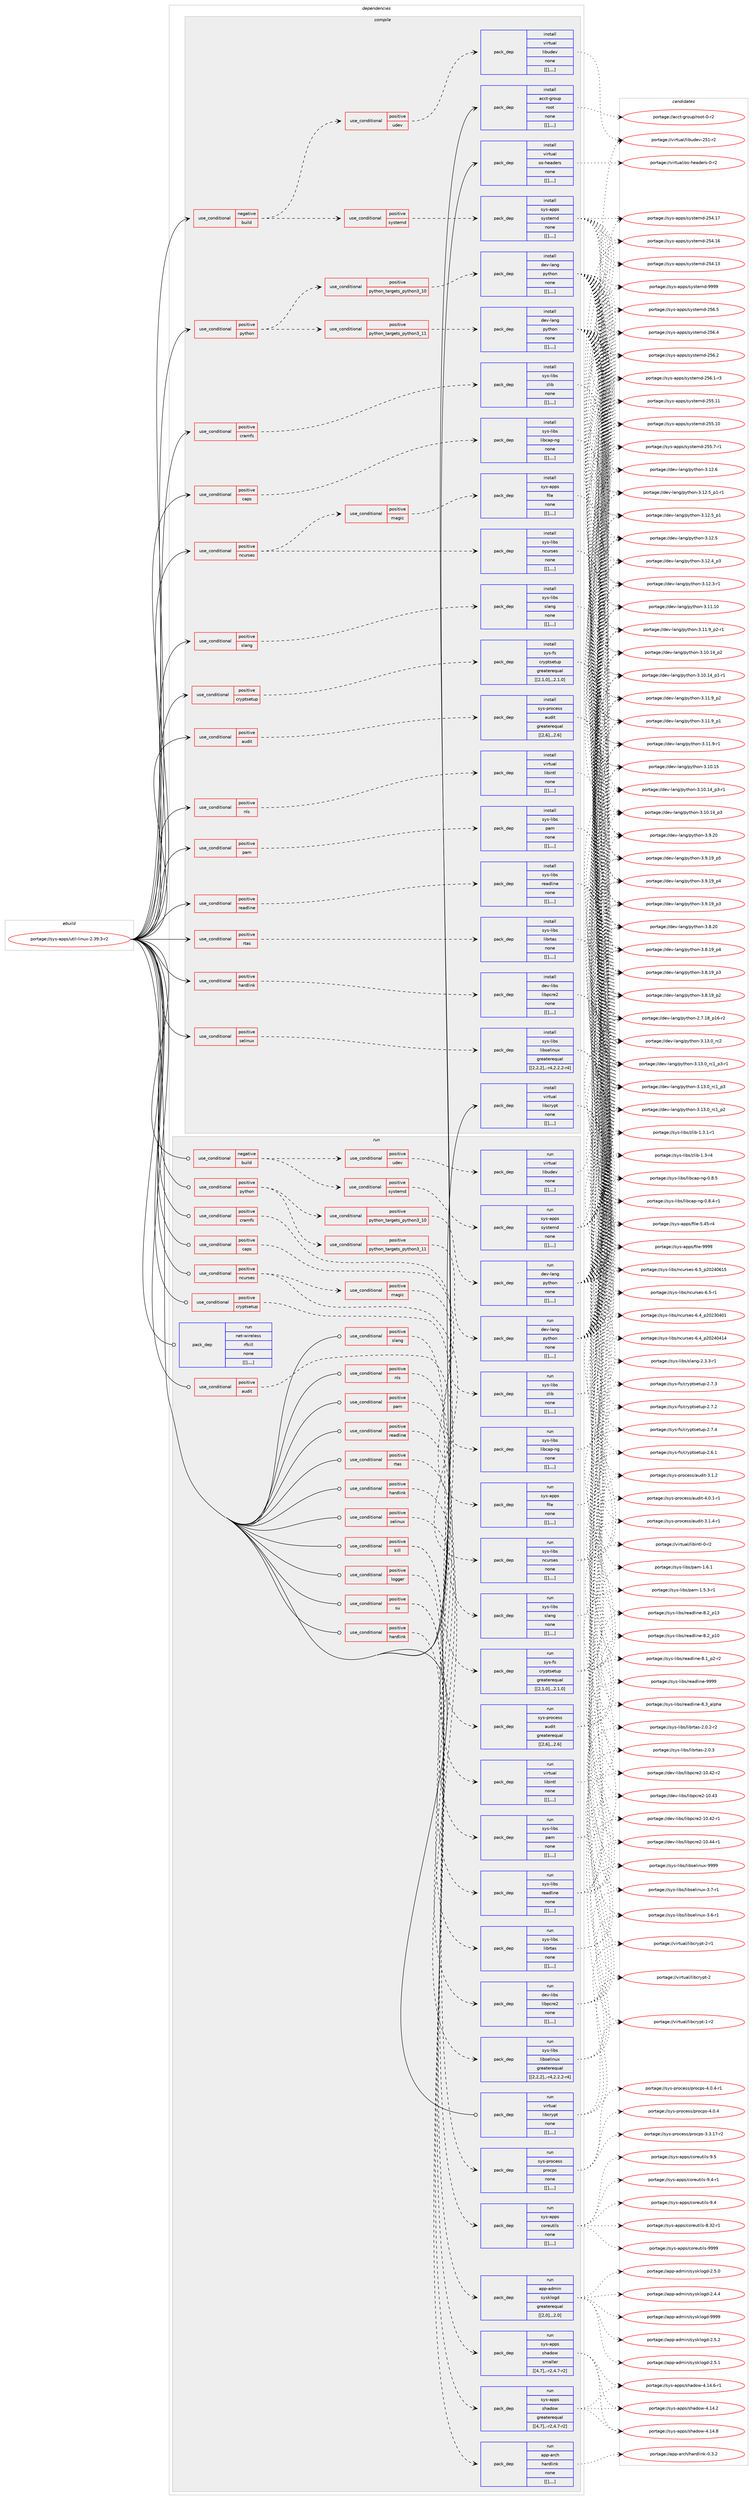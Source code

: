 digraph prolog {

# *************
# Graph options
# *************

newrank=true;
concentrate=true;
compound=true;
graph [rankdir=LR,fontname=Helvetica,fontsize=10,ranksep=1.5];#, ranksep=2.5, nodesep=0.2];
edge  [arrowhead=vee];
node  [fontname=Helvetica,fontsize=10];

# **********
# The ebuild
# **********

subgraph cluster_leftcol {
color=gray;
label=<<i>ebuild</i>>;
id [label="portage://sys-apps/util-linux-2.39.3-r2", color=red, width=4, href="../sys-apps/util-linux-2.39.3-r2.svg"];
}

# ****************
# The dependencies
# ****************

subgraph cluster_midcol {
color=gray;
label=<<i>dependencies</i>>;
subgraph cluster_compile {
fillcolor="#eeeeee";
style=filled;
label=<<i>compile</i>>;
subgraph cond117263 {
dependency442998 [label=<<TABLE BORDER="0" CELLBORDER="1" CELLSPACING="0" CELLPADDING="4"><TR><TD ROWSPAN="3" CELLPADDING="10">use_conditional</TD></TR><TR><TD>negative</TD></TR><TR><TD>build</TD></TR></TABLE>>, shape=none, color=red];
subgraph cond117264 {
dependency442999 [label=<<TABLE BORDER="0" CELLBORDER="1" CELLSPACING="0" CELLPADDING="4"><TR><TD ROWSPAN="3" CELLPADDING="10">use_conditional</TD></TR><TR><TD>positive</TD></TR><TR><TD>systemd</TD></TR></TABLE>>, shape=none, color=red];
subgraph pack322675 {
dependency443000 [label=<<TABLE BORDER="0" CELLBORDER="1" CELLSPACING="0" CELLPADDING="4" WIDTH="220"><TR><TD ROWSPAN="6" CELLPADDING="30">pack_dep</TD></TR><TR><TD WIDTH="110">install</TD></TR><TR><TD>sys-apps</TD></TR><TR><TD>systemd</TD></TR><TR><TD>none</TD></TR><TR><TD>[[],,,,]</TD></TR></TABLE>>, shape=none, color=blue];
}
dependency442999:e -> dependency443000:w [weight=20,style="dashed",arrowhead="vee"];
}
dependency442998:e -> dependency442999:w [weight=20,style="dashed",arrowhead="vee"];
subgraph cond117265 {
dependency443001 [label=<<TABLE BORDER="0" CELLBORDER="1" CELLSPACING="0" CELLPADDING="4"><TR><TD ROWSPAN="3" CELLPADDING="10">use_conditional</TD></TR><TR><TD>positive</TD></TR><TR><TD>udev</TD></TR></TABLE>>, shape=none, color=red];
subgraph pack322676 {
dependency443002 [label=<<TABLE BORDER="0" CELLBORDER="1" CELLSPACING="0" CELLPADDING="4" WIDTH="220"><TR><TD ROWSPAN="6" CELLPADDING="30">pack_dep</TD></TR><TR><TD WIDTH="110">install</TD></TR><TR><TD>virtual</TD></TR><TR><TD>libudev</TD></TR><TR><TD>none</TD></TR><TR><TD>[[],,,,]</TD></TR></TABLE>>, shape=none, color=blue];
}
dependency443001:e -> dependency443002:w [weight=20,style="dashed",arrowhead="vee"];
}
dependency442998:e -> dependency443001:w [weight=20,style="dashed",arrowhead="vee"];
}
id:e -> dependency442998:w [weight=20,style="solid",arrowhead="vee"];
subgraph cond117266 {
dependency443003 [label=<<TABLE BORDER="0" CELLBORDER="1" CELLSPACING="0" CELLPADDING="4"><TR><TD ROWSPAN="3" CELLPADDING="10">use_conditional</TD></TR><TR><TD>positive</TD></TR><TR><TD>audit</TD></TR></TABLE>>, shape=none, color=red];
subgraph pack322677 {
dependency443004 [label=<<TABLE BORDER="0" CELLBORDER="1" CELLSPACING="0" CELLPADDING="4" WIDTH="220"><TR><TD ROWSPAN="6" CELLPADDING="30">pack_dep</TD></TR><TR><TD WIDTH="110">install</TD></TR><TR><TD>sys-process</TD></TR><TR><TD>audit</TD></TR><TR><TD>greaterequal</TD></TR><TR><TD>[[2,6],,,2.6]</TD></TR></TABLE>>, shape=none, color=blue];
}
dependency443003:e -> dependency443004:w [weight=20,style="dashed",arrowhead="vee"];
}
id:e -> dependency443003:w [weight=20,style="solid",arrowhead="vee"];
subgraph cond117267 {
dependency443005 [label=<<TABLE BORDER="0" CELLBORDER="1" CELLSPACING="0" CELLPADDING="4"><TR><TD ROWSPAN="3" CELLPADDING="10">use_conditional</TD></TR><TR><TD>positive</TD></TR><TR><TD>caps</TD></TR></TABLE>>, shape=none, color=red];
subgraph pack322678 {
dependency443006 [label=<<TABLE BORDER="0" CELLBORDER="1" CELLSPACING="0" CELLPADDING="4" WIDTH="220"><TR><TD ROWSPAN="6" CELLPADDING="30">pack_dep</TD></TR><TR><TD WIDTH="110">install</TD></TR><TR><TD>sys-libs</TD></TR><TR><TD>libcap-ng</TD></TR><TR><TD>none</TD></TR><TR><TD>[[],,,,]</TD></TR></TABLE>>, shape=none, color=blue];
}
dependency443005:e -> dependency443006:w [weight=20,style="dashed",arrowhead="vee"];
}
id:e -> dependency443005:w [weight=20,style="solid",arrowhead="vee"];
subgraph cond117268 {
dependency443007 [label=<<TABLE BORDER="0" CELLBORDER="1" CELLSPACING="0" CELLPADDING="4"><TR><TD ROWSPAN="3" CELLPADDING="10">use_conditional</TD></TR><TR><TD>positive</TD></TR><TR><TD>cramfs</TD></TR></TABLE>>, shape=none, color=red];
subgraph pack322679 {
dependency443008 [label=<<TABLE BORDER="0" CELLBORDER="1" CELLSPACING="0" CELLPADDING="4" WIDTH="220"><TR><TD ROWSPAN="6" CELLPADDING="30">pack_dep</TD></TR><TR><TD WIDTH="110">install</TD></TR><TR><TD>sys-libs</TD></TR><TR><TD>zlib</TD></TR><TR><TD>none</TD></TR><TR><TD>[[],,,,]</TD></TR></TABLE>>, shape=none, color=blue];
}
dependency443007:e -> dependency443008:w [weight=20,style="dashed",arrowhead="vee"];
}
id:e -> dependency443007:w [weight=20,style="solid",arrowhead="vee"];
subgraph cond117269 {
dependency443009 [label=<<TABLE BORDER="0" CELLBORDER="1" CELLSPACING="0" CELLPADDING="4"><TR><TD ROWSPAN="3" CELLPADDING="10">use_conditional</TD></TR><TR><TD>positive</TD></TR><TR><TD>cryptsetup</TD></TR></TABLE>>, shape=none, color=red];
subgraph pack322680 {
dependency443010 [label=<<TABLE BORDER="0" CELLBORDER="1" CELLSPACING="0" CELLPADDING="4" WIDTH="220"><TR><TD ROWSPAN="6" CELLPADDING="30">pack_dep</TD></TR><TR><TD WIDTH="110">install</TD></TR><TR><TD>sys-fs</TD></TR><TR><TD>cryptsetup</TD></TR><TR><TD>greaterequal</TD></TR><TR><TD>[[2,1,0],,,2.1.0]</TD></TR></TABLE>>, shape=none, color=blue];
}
dependency443009:e -> dependency443010:w [weight=20,style="dashed",arrowhead="vee"];
}
id:e -> dependency443009:w [weight=20,style="solid",arrowhead="vee"];
subgraph cond117270 {
dependency443011 [label=<<TABLE BORDER="0" CELLBORDER="1" CELLSPACING="0" CELLPADDING="4"><TR><TD ROWSPAN="3" CELLPADDING="10">use_conditional</TD></TR><TR><TD>positive</TD></TR><TR><TD>hardlink</TD></TR></TABLE>>, shape=none, color=red];
subgraph pack322681 {
dependency443012 [label=<<TABLE BORDER="0" CELLBORDER="1" CELLSPACING="0" CELLPADDING="4" WIDTH="220"><TR><TD ROWSPAN="6" CELLPADDING="30">pack_dep</TD></TR><TR><TD WIDTH="110">install</TD></TR><TR><TD>dev-libs</TD></TR><TR><TD>libpcre2</TD></TR><TR><TD>none</TD></TR><TR><TD>[[],,,,]</TD></TR></TABLE>>, shape=none, color=blue];
}
dependency443011:e -> dependency443012:w [weight=20,style="dashed",arrowhead="vee"];
}
id:e -> dependency443011:w [weight=20,style="solid",arrowhead="vee"];
subgraph cond117271 {
dependency443013 [label=<<TABLE BORDER="0" CELLBORDER="1" CELLSPACING="0" CELLPADDING="4"><TR><TD ROWSPAN="3" CELLPADDING="10">use_conditional</TD></TR><TR><TD>positive</TD></TR><TR><TD>ncurses</TD></TR></TABLE>>, shape=none, color=red];
subgraph pack322682 {
dependency443014 [label=<<TABLE BORDER="0" CELLBORDER="1" CELLSPACING="0" CELLPADDING="4" WIDTH="220"><TR><TD ROWSPAN="6" CELLPADDING="30">pack_dep</TD></TR><TR><TD WIDTH="110">install</TD></TR><TR><TD>sys-libs</TD></TR><TR><TD>ncurses</TD></TR><TR><TD>none</TD></TR><TR><TD>[[],,,,]</TD></TR></TABLE>>, shape=none, color=blue];
}
dependency443013:e -> dependency443014:w [weight=20,style="dashed",arrowhead="vee"];
subgraph cond117272 {
dependency443015 [label=<<TABLE BORDER="0" CELLBORDER="1" CELLSPACING="0" CELLPADDING="4"><TR><TD ROWSPAN="3" CELLPADDING="10">use_conditional</TD></TR><TR><TD>positive</TD></TR><TR><TD>magic</TD></TR></TABLE>>, shape=none, color=red];
subgraph pack322683 {
dependency443016 [label=<<TABLE BORDER="0" CELLBORDER="1" CELLSPACING="0" CELLPADDING="4" WIDTH="220"><TR><TD ROWSPAN="6" CELLPADDING="30">pack_dep</TD></TR><TR><TD WIDTH="110">install</TD></TR><TR><TD>sys-apps</TD></TR><TR><TD>file</TD></TR><TR><TD>none</TD></TR><TR><TD>[[],,,,]</TD></TR></TABLE>>, shape=none, color=blue];
}
dependency443015:e -> dependency443016:w [weight=20,style="dashed",arrowhead="vee"];
}
dependency443013:e -> dependency443015:w [weight=20,style="dashed",arrowhead="vee"];
}
id:e -> dependency443013:w [weight=20,style="solid",arrowhead="vee"];
subgraph cond117273 {
dependency443017 [label=<<TABLE BORDER="0" CELLBORDER="1" CELLSPACING="0" CELLPADDING="4"><TR><TD ROWSPAN="3" CELLPADDING="10">use_conditional</TD></TR><TR><TD>positive</TD></TR><TR><TD>nls</TD></TR></TABLE>>, shape=none, color=red];
subgraph pack322684 {
dependency443018 [label=<<TABLE BORDER="0" CELLBORDER="1" CELLSPACING="0" CELLPADDING="4" WIDTH="220"><TR><TD ROWSPAN="6" CELLPADDING="30">pack_dep</TD></TR><TR><TD WIDTH="110">install</TD></TR><TR><TD>virtual</TD></TR><TR><TD>libintl</TD></TR><TR><TD>none</TD></TR><TR><TD>[[],,,,]</TD></TR></TABLE>>, shape=none, color=blue];
}
dependency443017:e -> dependency443018:w [weight=20,style="dashed",arrowhead="vee"];
}
id:e -> dependency443017:w [weight=20,style="solid",arrowhead="vee"];
subgraph cond117274 {
dependency443019 [label=<<TABLE BORDER="0" CELLBORDER="1" CELLSPACING="0" CELLPADDING="4"><TR><TD ROWSPAN="3" CELLPADDING="10">use_conditional</TD></TR><TR><TD>positive</TD></TR><TR><TD>pam</TD></TR></TABLE>>, shape=none, color=red];
subgraph pack322685 {
dependency443020 [label=<<TABLE BORDER="0" CELLBORDER="1" CELLSPACING="0" CELLPADDING="4" WIDTH="220"><TR><TD ROWSPAN="6" CELLPADDING="30">pack_dep</TD></TR><TR><TD WIDTH="110">install</TD></TR><TR><TD>sys-libs</TD></TR><TR><TD>pam</TD></TR><TR><TD>none</TD></TR><TR><TD>[[],,,,]</TD></TR></TABLE>>, shape=none, color=blue];
}
dependency443019:e -> dependency443020:w [weight=20,style="dashed",arrowhead="vee"];
}
id:e -> dependency443019:w [weight=20,style="solid",arrowhead="vee"];
subgraph cond117275 {
dependency443021 [label=<<TABLE BORDER="0" CELLBORDER="1" CELLSPACING="0" CELLPADDING="4"><TR><TD ROWSPAN="3" CELLPADDING="10">use_conditional</TD></TR><TR><TD>positive</TD></TR><TR><TD>python</TD></TR></TABLE>>, shape=none, color=red];
subgraph cond117276 {
dependency443022 [label=<<TABLE BORDER="0" CELLBORDER="1" CELLSPACING="0" CELLPADDING="4"><TR><TD ROWSPAN="3" CELLPADDING="10">use_conditional</TD></TR><TR><TD>positive</TD></TR><TR><TD>python_targets_python3_10</TD></TR></TABLE>>, shape=none, color=red];
subgraph pack322686 {
dependency443023 [label=<<TABLE BORDER="0" CELLBORDER="1" CELLSPACING="0" CELLPADDING="4" WIDTH="220"><TR><TD ROWSPAN="6" CELLPADDING="30">pack_dep</TD></TR><TR><TD WIDTH="110">install</TD></TR><TR><TD>dev-lang</TD></TR><TR><TD>python</TD></TR><TR><TD>none</TD></TR><TR><TD>[[],,,,]</TD></TR></TABLE>>, shape=none, color=blue];
}
dependency443022:e -> dependency443023:w [weight=20,style="dashed",arrowhead="vee"];
}
dependency443021:e -> dependency443022:w [weight=20,style="dashed",arrowhead="vee"];
subgraph cond117277 {
dependency443024 [label=<<TABLE BORDER="0" CELLBORDER="1" CELLSPACING="0" CELLPADDING="4"><TR><TD ROWSPAN="3" CELLPADDING="10">use_conditional</TD></TR><TR><TD>positive</TD></TR><TR><TD>python_targets_python3_11</TD></TR></TABLE>>, shape=none, color=red];
subgraph pack322687 {
dependency443025 [label=<<TABLE BORDER="0" CELLBORDER="1" CELLSPACING="0" CELLPADDING="4" WIDTH="220"><TR><TD ROWSPAN="6" CELLPADDING="30">pack_dep</TD></TR><TR><TD WIDTH="110">install</TD></TR><TR><TD>dev-lang</TD></TR><TR><TD>python</TD></TR><TR><TD>none</TD></TR><TR><TD>[[],,,,]</TD></TR></TABLE>>, shape=none, color=blue];
}
dependency443024:e -> dependency443025:w [weight=20,style="dashed",arrowhead="vee"];
}
dependency443021:e -> dependency443024:w [weight=20,style="dashed",arrowhead="vee"];
}
id:e -> dependency443021:w [weight=20,style="solid",arrowhead="vee"];
subgraph cond117278 {
dependency443026 [label=<<TABLE BORDER="0" CELLBORDER="1" CELLSPACING="0" CELLPADDING="4"><TR><TD ROWSPAN="3" CELLPADDING="10">use_conditional</TD></TR><TR><TD>positive</TD></TR><TR><TD>readline</TD></TR></TABLE>>, shape=none, color=red];
subgraph pack322688 {
dependency443027 [label=<<TABLE BORDER="0" CELLBORDER="1" CELLSPACING="0" CELLPADDING="4" WIDTH="220"><TR><TD ROWSPAN="6" CELLPADDING="30">pack_dep</TD></TR><TR><TD WIDTH="110">install</TD></TR><TR><TD>sys-libs</TD></TR><TR><TD>readline</TD></TR><TR><TD>none</TD></TR><TR><TD>[[],,,,]</TD></TR></TABLE>>, shape=none, color=blue];
}
dependency443026:e -> dependency443027:w [weight=20,style="dashed",arrowhead="vee"];
}
id:e -> dependency443026:w [weight=20,style="solid",arrowhead="vee"];
subgraph cond117279 {
dependency443028 [label=<<TABLE BORDER="0" CELLBORDER="1" CELLSPACING="0" CELLPADDING="4"><TR><TD ROWSPAN="3" CELLPADDING="10">use_conditional</TD></TR><TR><TD>positive</TD></TR><TR><TD>rtas</TD></TR></TABLE>>, shape=none, color=red];
subgraph pack322689 {
dependency443029 [label=<<TABLE BORDER="0" CELLBORDER="1" CELLSPACING="0" CELLPADDING="4" WIDTH="220"><TR><TD ROWSPAN="6" CELLPADDING="30">pack_dep</TD></TR><TR><TD WIDTH="110">install</TD></TR><TR><TD>sys-libs</TD></TR><TR><TD>librtas</TD></TR><TR><TD>none</TD></TR><TR><TD>[[],,,,]</TD></TR></TABLE>>, shape=none, color=blue];
}
dependency443028:e -> dependency443029:w [weight=20,style="dashed",arrowhead="vee"];
}
id:e -> dependency443028:w [weight=20,style="solid",arrowhead="vee"];
subgraph cond117280 {
dependency443030 [label=<<TABLE BORDER="0" CELLBORDER="1" CELLSPACING="0" CELLPADDING="4"><TR><TD ROWSPAN="3" CELLPADDING="10">use_conditional</TD></TR><TR><TD>positive</TD></TR><TR><TD>selinux</TD></TR></TABLE>>, shape=none, color=red];
subgraph pack322690 {
dependency443031 [label=<<TABLE BORDER="0" CELLBORDER="1" CELLSPACING="0" CELLPADDING="4" WIDTH="220"><TR><TD ROWSPAN="6" CELLPADDING="30">pack_dep</TD></TR><TR><TD WIDTH="110">install</TD></TR><TR><TD>sys-libs</TD></TR><TR><TD>libselinux</TD></TR><TR><TD>greaterequal</TD></TR><TR><TD>[[2,2,2],,-r4,2.2.2-r4]</TD></TR></TABLE>>, shape=none, color=blue];
}
dependency443030:e -> dependency443031:w [weight=20,style="dashed",arrowhead="vee"];
}
id:e -> dependency443030:w [weight=20,style="solid",arrowhead="vee"];
subgraph cond117281 {
dependency443032 [label=<<TABLE BORDER="0" CELLBORDER="1" CELLSPACING="0" CELLPADDING="4"><TR><TD ROWSPAN="3" CELLPADDING="10">use_conditional</TD></TR><TR><TD>positive</TD></TR><TR><TD>slang</TD></TR></TABLE>>, shape=none, color=red];
subgraph pack322691 {
dependency443033 [label=<<TABLE BORDER="0" CELLBORDER="1" CELLSPACING="0" CELLPADDING="4" WIDTH="220"><TR><TD ROWSPAN="6" CELLPADDING="30">pack_dep</TD></TR><TR><TD WIDTH="110">install</TD></TR><TR><TD>sys-libs</TD></TR><TR><TD>slang</TD></TR><TR><TD>none</TD></TR><TR><TD>[[],,,,]</TD></TR></TABLE>>, shape=none, color=blue];
}
dependency443032:e -> dependency443033:w [weight=20,style="dashed",arrowhead="vee"];
}
id:e -> dependency443032:w [weight=20,style="solid",arrowhead="vee"];
subgraph pack322692 {
dependency443034 [label=<<TABLE BORDER="0" CELLBORDER="1" CELLSPACING="0" CELLPADDING="4" WIDTH="220"><TR><TD ROWSPAN="6" CELLPADDING="30">pack_dep</TD></TR><TR><TD WIDTH="110">install</TD></TR><TR><TD>acct-group</TD></TR><TR><TD>root</TD></TR><TR><TD>none</TD></TR><TR><TD>[[],,,,]</TD></TR></TABLE>>, shape=none, color=blue];
}
id:e -> dependency443034:w [weight=20,style="solid",arrowhead="vee"];
subgraph pack322693 {
dependency443035 [label=<<TABLE BORDER="0" CELLBORDER="1" CELLSPACING="0" CELLPADDING="4" WIDTH="220"><TR><TD ROWSPAN="6" CELLPADDING="30">pack_dep</TD></TR><TR><TD WIDTH="110">install</TD></TR><TR><TD>virtual</TD></TR><TR><TD>libcrypt</TD></TR><TR><TD>none</TD></TR><TR><TD>[[],,,,]</TD></TR></TABLE>>, shape=none, color=blue];
}
id:e -> dependency443035:w [weight=20,style="solid",arrowhead="vee"];
subgraph pack322694 {
dependency443036 [label=<<TABLE BORDER="0" CELLBORDER="1" CELLSPACING="0" CELLPADDING="4" WIDTH="220"><TR><TD ROWSPAN="6" CELLPADDING="30">pack_dep</TD></TR><TR><TD WIDTH="110">install</TD></TR><TR><TD>virtual</TD></TR><TR><TD>os-headers</TD></TR><TR><TD>none</TD></TR><TR><TD>[[],,,,]</TD></TR></TABLE>>, shape=none, color=blue];
}
id:e -> dependency443036:w [weight=20,style="solid",arrowhead="vee"];
}
subgraph cluster_compileandrun {
fillcolor="#eeeeee";
style=filled;
label=<<i>compile and run</i>>;
}
subgraph cluster_run {
fillcolor="#eeeeee";
style=filled;
label=<<i>run</i>>;
subgraph cond117282 {
dependency443037 [label=<<TABLE BORDER="0" CELLBORDER="1" CELLSPACING="0" CELLPADDING="4"><TR><TD ROWSPAN="3" CELLPADDING="10">use_conditional</TD></TR><TR><TD>negative</TD></TR><TR><TD>build</TD></TR></TABLE>>, shape=none, color=red];
subgraph cond117283 {
dependency443038 [label=<<TABLE BORDER="0" CELLBORDER="1" CELLSPACING="0" CELLPADDING="4"><TR><TD ROWSPAN="3" CELLPADDING="10">use_conditional</TD></TR><TR><TD>positive</TD></TR><TR><TD>systemd</TD></TR></TABLE>>, shape=none, color=red];
subgraph pack322695 {
dependency443039 [label=<<TABLE BORDER="0" CELLBORDER="1" CELLSPACING="0" CELLPADDING="4" WIDTH="220"><TR><TD ROWSPAN="6" CELLPADDING="30">pack_dep</TD></TR><TR><TD WIDTH="110">run</TD></TR><TR><TD>sys-apps</TD></TR><TR><TD>systemd</TD></TR><TR><TD>none</TD></TR><TR><TD>[[],,,,]</TD></TR></TABLE>>, shape=none, color=blue];
}
dependency443038:e -> dependency443039:w [weight=20,style="dashed",arrowhead="vee"];
}
dependency443037:e -> dependency443038:w [weight=20,style="dashed",arrowhead="vee"];
subgraph cond117284 {
dependency443040 [label=<<TABLE BORDER="0" CELLBORDER="1" CELLSPACING="0" CELLPADDING="4"><TR><TD ROWSPAN="3" CELLPADDING="10">use_conditional</TD></TR><TR><TD>positive</TD></TR><TR><TD>udev</TD></TR></TABLE>>, shape=none, color=red];
subgraph pack322696 {
dependency443041 [label=<<TABLE BORDER="0" CELLBORDER="1" CELLSPACING="0" CELLPADDING="4" WIDTH="220"><TR><TD ROWSPAN="6" CELLPADDING="30">pack_dep</TD></TR><TR><TD WIDTH="110">run</TD></TR><TR><TD>virtual</TD></TR><TR><TD>libudev</TD></TR><TR><TD>none</TD></TR><TR><TD>[[],,,,]</TD></TR></TABLE>>, shape=none, color=blue];
}
dependency443040:e -> dependency443041:w [weight=20,style="dashed",arrowhead="vee"];
}
dependency443037:e -> dependency443040:w [weight=20,style="dashed",arrowhead="vee"];
}
id:e -> dependency443037:w [weight=20,style="solid",arrowhead="odot"];
subgraph cond117285 {
dependency443042 [label=<<TABLE BORDER="0" CELLBORDER="1" CELLSPACING="0" CELLPADDING="4"><TR><TD ROWSPAN="3" CELLPADDING="10">use_conditional</TD></TR><TR><TD>positive</TD></TR><TR><TD>audit</TD></TR></TABLE>>, shape=none, color=red];
subgraph pack322697 {
dependency443043 [label=<<TABLE BORDER="0" CELLBORDER="1" CELLSPACING="0" CELLPADDING="4" WIDTH="220"><TR><TD ROWSPAN="6" CELLPADDING="30">pack_dep</TD></TR><TR><TD WIDTH="110">run</TD></TR><TR><TD>sys-process</TD></TR><TR><TD>audit</TD></TR><TR><TD>greaterequal</TD></TR><TR><TD>[[2,6],,,2.6]</TD></TR></TABLE>>, shape=none, color=blue];
}
dependency443042:e -> dependency443043:w [weight=20,style="dashed",arrowhead="vee"];
}
id:e -> dependency443042:w [weight=20,style="solid",arrowhead="odot"];
subgraph cond117286 {
dependency443044 [label=<<TABLE BORDER="0" CELLBORDER="1" CELLSPACING="0" CELLPADDING="4"><TR><TD ROWSPAN="3" CELLPADDING="10">use_conditional</TD></TR><TR><TD>positive</TD></TR><TR><TD>caps</TD></TR></TABLE>>, shape=none, color=red];
subgraph pack322698 {
dependency443045 [label=<<TABLE BORDER="0" CELLBORDER="1" CELLSPACING="0" CELLPADDING="4" WIDTH="220"><TR><TD ROWSPAN="6" CELLPADDING="30">pack_dep</TD></TR><TR><TD WIDTH="110">run</TD></TR><TR><TD>sys-libs</TD></TR><TR><TD>libcap-ng</TD></TR><TR><TD>none</TD></TR><TR><TD>[[],,,,]</TD></TR></TABLE>>, shape=none, color=blue];
}
dependency443044:e -> dependency443045:w [weight=20,style="dashed",arrowhead="vee"];
}
id:e -> dependency443044:w [weight=20,style="solid",arrowhead="odot"];
subgraph cond117287 {
dependency443046 [label=<<TABLE BORDER="0" CELLBORDER="1" CELLSPACING="0" CELLPADDING="4"><TR><TD ROWSPAN="3" CELLPADDING="10">use_conditional</TD></TR><TR><TD>positive</TD></TR><TR><TD>cramfs</TD></TR></TABLE>>, shape=none, color=red];
subgraph pack322699 {
dependency443047 [label=<<TABLE BORDER="0" CELLBORDER="1" CELLSPACING="0" CELLPADDING="4" WIDTH="220"><TR><TD ROWSPAN="6" CELLPADDING="30">pack_dep</TD></TR><TR><TD WIDTH="110">run</TD></TR><TR><TD>sys-libs</TD></TR><TR><TD>zlib</TD></TR><TR><TD>none</TD></TR><TR><TD>[[],,,,]</TD></TR></TABLE>>, shape=none, color=blue];
}
dependency443046:e -> dependency443047:w [weight=20,style="dashed",arrowhead="vee"];
}
id:e -> dependency443046:w [weight=20,style="solid",arrowhead="odot"];
subgraph cond117288 {
dependency443048 [label=<<TABLE BORDER="0" CELLBORDER="1" CELLSPACING="0" CELLPADDING="4"><TR><TD ROWSPAN="3" CELLPADDING="10">use_conditional</TD></TR><TR><TD>positive</TD></TR><TR><TD>cryptsetup</TD></TR></TABLE>>, shape=none, color=red];
subgraph pack322700 {
dependency443049 [label=<<TABLE BORDER="0" CELLBORDER="1" CELLSPACING="0" CELLPADDING="4" WIDTH="220"><TR><TD ROWSPAN="6" CELLPADDING="30">pack_dep</TD></TR><TR><TD WIDTH="110">run</TD></TR><TR><TD>sys-fs</TD></TR><TR><TD>cryptsetup</TD></TR><TR><TD>greaterequal</TD></TR><TR><TD>[[2,1,0],,,2.1.0]</TD></TR></TABLE>>, shape=none, color=blue];
}
dependency443048:e -> dependency443049:w [weight=20,style="dashed",arrowhead="vee"];
}
id:e -> dependency443048:w [weight=20,style="solid",arrowhead="odot"];
subgraph cond117289 {
dependency443050 [label=<<TABLE BORDER="0" CELLBORDER="1" CELLSPACING="0" CELLPADDING="4"><TR><TD ROWSPAN="3" CELLPADDING="10">use_conditional</TD></TR><TR><TD>positive</TD></TR><TR><TD>hardlink</TD></TR></TABLE>>, shape=none, color=red];
subgraph pack322701 {
dependency443051 [label=<<TABLE BORDER="0" CELLBORDER="1" CELLSPACING="0" CELLPADDING="4" WIDTH="220"><TR><TD ROWSPAN="6" CELLPADDING="30">pack_dep</TD></TR><TR><TD WIDTH="110">run</TD></TR><TR><TD>dev-libs</TD></TR><TR><TD>libpcre2</TD></TR><TR><TD>none</TD></TR><TR><TD>[[],,,,]</TD></TR></TABLE>>, shape=none, color=blue];
}
dependency443050:e -> dependency443051:w [weight=20,style="dashed",arrowhead="vee"];
}
id:e -> dependency443050:w [weight=20,style="solid",arrowhead="odot"];
subgraph cond117290 {
dependency443052 [label=<<TABLE BORDER="0" CELLBORDER="1" CELLSPACING="0" CELLPADDING="4"><TR><TD ROWSPAN="3" CELLPADDING="10">use_conditional</TD></TR><TR><TD>positive</TD></TR><TR><TD>hardlink</TD></TR></TABLE>>, shape=none, color=red];
subgraph pack322702 {
dependency443053 [label=<<TABLE BORDER="0" CELLBORDER="1" CELLSPACING="0" CELLPADDING="4" WIDTH="220"><TR><TD ROWSPAN="6" CELLPADDING="30">pack_dep</TD></TR><TR><TD WIDTH="110">run</TD></TR><TR><TD>app-arch</TD></TR><TR><TD>hardlink</TD></TR><TR><TD>none</TD></TR><TR><TD>[[],,,,]</TD></TR></TABLE>>, shape=none, color=blue];
}
dependency443052:e -> dependency443053:w [weight=20,style="dashed",arrowhead="vee"];
}
id:e -> dependency443052:w [weight=20,style="solid",arrowhead="odot"];
subgraph cond117291 {
dependency443054 [label=<<TABLE BORDER="0" CELLBORDER="1" CELLSPACING="0" CELLPADDING="4"><TR><TD ROWSPAN="3" CELLPADDING="10">use_conditional</TD></TR><TR><TD>positive</TD></TR><TR><TD>kill</TD></TR></TABLE>>, shape=none, color=red];
subgraph pack322703 {
dependency443055 [label=<<TABLE BORDER="0" CELLBORDER="1" CELLSPACING="0" CELLPADDING="4" WIDTH="220"><TR><TD ROWSPAN="6" CELLPADDING="30">pack_dep</TD></TR><TR><TD WIDTH="110">run</TD></TR><TR><TD>sys-apps</TD></TR><TR><TD>coreutils</TD></TR><TR><TD>none</TD></TR><TR><TD>[[],,,,]</TD></TR></TABLE>>, shape=none, color=blue];
}
dependency443054:e -> dependency443055:w [weight=20,style="dashed",arrowhead="vee"];
subgraph pack322704 {
dependency443056 [label=<<TABLE BORDER="0" CELLBORDER="1" CELLSPACING="0" CELLPADDING="4" WIDTH="220"><TR><TD ROWSPAN="6" CELLPADDING="30">pack_dep</TD></TR><TR><TD WIDTH="110">run</TD></TR><TR><TD>sys-process</TD></TR><TR><TD>procps</TD></TR><TR><TD>none</TD></TR><TR><TD>[[],,,,]</TD></TR></TABLE>>, shape=none, color=blue];
}
dependency443054:e -> dependency443056:w [weight=20,style="dashed",arrowhead="vee"];
}
id:e -> dependency443054:w [weight=20,style="solid",arrowhead="odot"];
subgraph cond117292 {
dependency443057 [label=<<TABLE BORDER="0" CELLBORDER="1" CELLSPACING="0" CELLPADDING="4"><TR><TD ROWSPAN="3" CELLPADDING="10">use_conditional</TD></TR><TR><TD>positive</TD></TR><TR><TD>logger</TD></TR></TABLE>>, shape=none, color=red];
subgraph pack322705 {
dependency443058 [label=<<TABLE BORDER="0" CELLBORDER="1" CELLSPACING="0" CELLPADDING="4" WIDTH="220"><TR><TD ROWSPAN="6" CELLPADDING="30">pack_dep</TD></TR><TR><TD WIDTH="110">run</TD></TR><TR><TD>app-admin</TD></TR><TR><TD>sysklogd</TD></TR><TR><TD>greaterequal</TD></TR><TR><TD>[[2,0],,,2.0]</TD></TR></TABLE>>, shape=none, color=blue];
}
dependency443057:e -> dependency443058:w [weight=20,style="dashed",arrowhead="vee"];
}
id:e -> dependency443057:w [weight=20,style="solid",arrowhead="odot"];
subgraph cond117293 {
dependency443059 [label=<<TABLE BORDER="0" CELLBORDER="1" CELLSPACING="0" CELLPADDING="4"><TR><TD ROWSPAN="3" CELLPADDING="10">use_conditional</TD></TR><TR><TD>positive</TD></TR><TR><TD>ncurses</TD></TR></TABLE>>, shape=none, color=red];
subgraph pack322706 {
dependency443060 [label=<<TABLE BORDER="0" CELLBORDER="1" CELLSPACING="0" CELLPADDING="4" WIDTH="220"><TR><TD ROWSPAN="6" CELLPADDING="30">pack_dep</TD></TR><TR><TD WIDTH="110">run</TD></TR><TR><TD>sys-libs</TD></TR><TR><TD>ncurses</TD></TR><TR><TD>none</TD></TR><TR><TD>[[],,,,]</TD></TR></TABLE>>, shape=none, color=blue];
}
dependency443059:e -> dependency443060:w [weight=20,style="dashed",arrowhead="vee"];
subgraph cond117294 {
dependency443061 [label=<<TABLE BORDER="0" CELLBORDER="1" CELLSPACING="0" CELLPADDING="4"><TR><TD ROWSPAN="3" CELLPADDING="10">use_conditional</TD></TR><TR><TD>positive</TD></TR><TR><TD>magic</TD></TR></TABLE>>, shape=none, color=red];
subgraph pack322707 {
dependency443062 [label=<<TABLE BORDER="0" CELLBORDER="1" CELLSPACING="0" CELLPADDING="4" WIDTH="220"><TR><TD ROWSPAN="6" CELLPADDING="30">pack_dep</TD></TR><TR><TD WIDTH="110">run</TD></TR><TR><TD>sys-apps</TD></TR><TR><TD>file</TD></TR><TR><TD>none</TD></TR><TR><TD>[[],,,,]</TD></TR></TABLE>>, shape=none, color=blue];
}
dependency443061:e -> dependency443062:w [weight=20,style="dashed",arrowhead="vee"];
}
dependency443059:e -> dependency443061:w [weight=20,style="dashed",arrowhead="vee"];
}
id:e -> dependency443059:w [weight=20,style="solid",arrowhead="odot"];
subgraph cond117295 {
dependency443063 [label=<<TABLE BORDER="0" CELLBORDER="1" CELLSPACING="0" CELLPADDING="4"><TR><TD ROWSPAN="3" CELLPADDING="10">use_conditional</TD></TR><TR><TD>positive</TD></TR><TR><TD>nls</TD></TR></TABLE>>, shape=none, color=red];
subgraph pack322708 {
dependency443064 [label=<<TABLE BORDER="0" CELLBORDER="1" CELLSPACING="0" CELLPADDING="4" WIDTH="220"><TR><TD ROWSPAN="6" CELLPADDING="30">pack_dep</TD></TR><TR><TD WIDTH="110">run</TD></TR><TR><TD>virtual</TD></TR><TR><TD>libintl</TD></TR><TR><TD>none</TD></TR><TR><TD>[[],,,,]</TD></TR></TABLE>>, shape=none, color=blue];
}
dependency443063:e -> dependency443064:w [weight=20,style="dashed",arrowhead="vee"];
}
id:e -> dependency443063:w [weight=20,style="solid",arrowhead="odot"];
subgraph cond117296 {
dependency443065 [label=<<TABLE BORDER="0" CELLBORDER="1" CELLSPACING="0" CELLPADDING="4"><TR><TD ROWSPAN="3" CELLPADDING="10">use_conditional</TD></TR><TR><TD>positive</TD></TR><TR><TD>pam</TD></TR></TABLE>>, shape=none, color=red];
subgraph pack322709 {
dependency443066 [label=<<TABLE BORDER="0" CELLBORDER="1" CELLSPACING="0" CELLPADDING="4" WIDTH="220"><TR><TD ROWSPAN="6" CELLPADDING="30">pack_dep</TD></TR><TR><TD WIDTH="110">run</TD></TR><TR><TD>sys-libs</TD></TR><TR><TD>pam</TD></TR><TR><TD>none</TD></TR><TR><TD>[[],,,,]</TD></TR></TABLE>>, shape=none, color=blue];
}
dependency443065:e -> dependency443066:w [weight=20,style="dashed",arrowhead="vee"];
}
id:e -> dependency443065:w [weight=20,style="solid",arrowhead="odot"];
subgraph cond117297 {
dependency443067 [label=<<TABLE BORDER="0" CELLBORDER="1" CELLSPACING="0" CELLPADDING="4"><TR><TD ROWSPAN="3" CELLPADDING="10">use_conditional</TD></TR><TR><TD>positive</TD></TR><TR><TD>python</TD></TR></TABLE>>, shape=none, color=red];
subgraph cond117298 {
dependency443068 [label=<<TABLE BORDER="0" CELLBORDER="1" CELLSPACING="0" CELLPADDING="4"><TR><TD ROWSPAN="3" CELLPADDING="10">use_conditional</TD></TR><TR><TD>positive</TD></TR><TR><TD>python_targets_python3_10</TD></TR></TABLE>>, shape=none, color=red];
subgraph pack322710 {
dependency443069 [label=<<TABLE BORDER="0" CELLBORDER="1" CELLSPACING="0" CELLPADDING="4" WIDTH="220"><TR><TD ROWSPAN="6" CELLPADDING="30">pack_dep</TD></TR><TR><TD WIDTH="110">run</TD></TR><TR><TD>dev-lang</TD></TR><TR><TD>python</TD></TR><TR><TD>none</TD></TR><TR><TD>[[],,,,]</TD></TR></TABLE>>, shape=none, color=blue];
}
dependency443068:e -> dependency443069:w [weight=20,style="dashed",arrowhead="vee"];
}
dependency443067:e -> dependency443068:w [weight=20,style="dashed",arrowhead="vee"];
subgraph cond117299 {
dependency443070 [label=<<TABLE BORDER="0" CELLBORDER="1" CELLSPACING="0" CELLPADDING="4"><TR><TD ROWSPAN="3" CELLPADDING="10">use_conditional</TD></TR><TR><TD>positive</TD></TR><TR><TD>python_targets_python3_11</TD></TR></TABLE>>, shape=none, color=red];
subgraph pack322711 {
dependency443071 [label=<<TABLE BORDER="0" CELLBORDER="1" CELLSPACING="0" CELLPADDING="4" WIDTH="220"><TR><TD ROWSPAN="6" CELLPADDING="30">pack_dep</TD></TR><TR><TD WIDTH="110">run</TD></TR><TR><TD>dev-lang</TD></TR><TR><TD>python</TD></TR><TR><TD>none</TD></TR><TR><TD>[[],,,,]</TD></TR></TABLE>>, shape=none, color=blue];
}
dependency443070:e -> dependency443071:w [weight=20,style="dashed",arrowhead="vee"];
}
dependency443067:e -> dependency443070:w [weight=20,style="dashed",arrowhead="vee"];
}
id:e -> dependency443067:w [weight=20,style="solid",arrowhead="odot"];
subgraph cond117300 {
dependency443072 [label=<<TABLE BORDER="0" CELLBORDER="1" CELLSPACING="0" CELLPADDING="4"><TR><TD ROWSPAN="3" CELLPADDING="10">use_conditional</TD></TR><TR><TD>positive</TD></TR><TR><TD>readline</TD></TR></TABLE>>, shape=none, color=red];
subgraph pack322712 {
dependency443073 [label=<<TABLE BORDER="0" CELLBORDER="1" CELLSPACING="0" CELLPADDING="4" WIDTH="220"><TR><TD ROWSPAN="6" CELLPADDING="30">pack_dep</TD></TR><TR><TD WIDTH="110">run</TD></TR><TR><TD>sys-libs</TD></TR><TR><TD>readline</TD></TR><TR><TD>none</TD></TR><TR><TD>[[],,,,]</TD></TR></TABLE>>, shape=none, color=blue];
}
dependency443072:e -> dependency443073:w [weight=20,style="dashed",arrowhead="vee"];
}
id:e -> dependency443072:w [weight=20,style="solid",arrowhead="odot"];
subgraph cond117301 {
dependency443074 [label=<<TABLE BORDER="0" CELLBORDER="1" CELLSPACING="0" CELLPADDING="4"><TR><TD ROWSPAN="3" CELLPADDING="10">use_conditional</TD></TR><TR><TD>positive</TD></TR><TR><TD>rtas</TD></TR></TABLE>>, shape=none, color=red];
subgraph pack322713 {
dependency443075 [label=<<TABLE BORDER="0" CELLBORDER="1" CELLSPACING="0" CELLPADDING="4" WIDTH="220"><TR><TD ROWSPAN="6" CELLPADDING="30">pack_dep</TD></TR><TR><TD WIDTH="110">run</TD></TR><TR><TD>sys-libs</TD></TR><TR><TD>librtas</TD></TR><TR><TD>none</TD></TR><TR><TD>[[],,,,]</TD></TR></TABLE>>, shape=none, color=blue];
}
dependency443074:e -> dependency443075:w [weight=20,style="dashed",arrowhead="vee"];
}
id:e -> dependency443074:w [weight=20,style="solid",arrowhead="odot"];
subgraph cond117302 {
dependency443076 [label=<<TABLE BORDER="0" CELLBORDER="1" CELLSPACING="0" CELLPADDING="4"><TR><TD ROWSPAN="3" CELLPADDING="10">use_conditional</TD></TR><TR><TD>positive</TD></TR><TR><TD>selinux</TD></TR></TABLE>>, shape=none, color=red];
subgraph pack322714 {
dependency443077 [label=<<TABLE BORDER="0" CELLBORDER="1" CELLSPACING="0" CELLPADDING="4" WIDTH="220"><TR><TD ROWSPAN="6" CELLPADDING="30">pack_dep</TD></TR><TR><TD WIDTH="110">run</TD></TR><TR><TD>sys-libs</TD></TR><TR><TD>libselinux</TD></TR><TR><TD>greaterequal</TD></TR><TR><TD>[[2,2,2],,-r4,2.2.2-r4]</TD></TR></TABLE>>, shape=none, color=blue];
}
dependency443076:e -> dependency443077:w [weight=20,style="dashed",arrowhead="vee"];
}
id:e -> dependency443076:w [weight=20,style="solid",arrowhead="odot"];
subgraph cond117303 {
dependency443078 [label=<<TABLE BORDER="0" CELLBORDER="1" CELLSPACING="0" CELLPADDING="4"><TR><TD ROWSPAN="3" CELLPADDING="10">use_conditional</TD></TR><TR><TD>positive</TD></TR><TR><TD>slang</TD></TR></TABLE>>, shape=none, color=red];
subgraph pack322715 {
dependency443079 [label=<<TABLE BORDER="0" CELLBORDER="1" CELLSPACING="0" CELLPADDING="4" WIDTH="220"><TR><TD ROWSPAN="6" CELLPADDING="30">pack_dep</TD></TR><TR><TD WIDTH="110">run</TD></TR><TR><TD>sys-libs</TD></TR><TR><TD>slang</TD></TR><TR><TD>none</TD></TR><TR><TD>[[],,,,]</TD></TR></TABLE>>, shape=none, color=blue];
}
dependency443078:e -> dependency443079:w [weight=20,style="dashed",arrowhead="vee"];
}
id:e -> dependency443078:w [weight=20,style="solid",arrowhead="odot"];
subgraph cond117304 {
dependency443080 [label=<<TABLE BORDER="0" CELLBORDER="1" CELLSPACING="0" CELLPADDING="4"><TR><TD ROWSPAN="3" CELLPADDING="10">use_conditional</TD></TR><TR><TD>positive</TD></TR><TR><TD>su</TD></TR></TABLE>>, shape=none, color=red];
subgraph pack322716 {
dependency443081 [label=<<TABLE BORDER="0" CELLBORDER="1" CELLSPACING="0" CELLPADDING="4" WIDTH="220"><TR><TD ROWSPAN="6" CELLPADDING="30">pack_dep</TD></TR><TR><TD WIDTH="110">run</TD></TR><TR><TD>sys-apps</TD></TR><TR><TD>shadow</TD></TR><TR><TD>smaller</TD></TR><TR><TD>[[4,7],,-r2,4.7-r2]</TD></TR></TABLE>>, shape=none, color=blue];
}
dependency443080:e -> dependency443081:w [weight=20,style="dashed",arrowhead="vee"];
subgraph pack322717 {
dependency443082 [label=<<TABLE BORDER="0" CELLBORDER="1" CELLSPACING="0" CELLPADDING="4" WIDTH="220"><TR><TD ROWSPAN="6" CELLPADDING="30">pack_dep</TD></TR><TR><TD WIDTH="110">run</TD></TR><TR><TD>sys-apps</TD></TR><TR><TD>shadow</TD></TR><TR><TD>greaterequal</TD></TR><TR><TD>[[4,7],,-r2,4.7-r2]</TD></TR></TABLE>>, shape=none, color=blue];
}
dependency443080:e -> dependency443082:w [weight=20,style="dashed",arrowhead="vee"];
}
id:e -> dependency443080:w [weight=20,style="solid",arrowhead="odot"];
subgraph pack322718 {
dependency443083 [label=<<TABLE BORDER="0" CELLBORDER="1" CELLSPACING="0" CELLPADDING="4" WIDTH="220"><TR><TD ROWSPAN="6" CELLPADDING="30">pack_dep</TD></TR><TR><TD WIDTH="110">run</TD></TR><TR><TD>virtual</TD></TR><TR><TD>libcrypt</TD></TR><TR><TD>none</TD></TR><TR><TD>[[],,,,]</TD></TR></TABLE>>, shape=none, color=blue];
}
id:e -> dependency443083:w [weight=20,style="solid",arrowhead="odot"];
subgraph pack322719 {
dependency443084 [label=<<TABLE BORDER="0" CELLBORDER="1" CELLSPACING="0" CELLPADDING="4" WIDTH="220"><TR><TD ROWSPAN="6" CELLPADDING="30">pack_dep</TD></TR><TR><TD WIDTH="110">run</TD></TR><TR><TD>net-wireless</TD></TR><TR><TD>rfkill</TD></TR><TR><TD>none</TD></TR><TR><TD>[[],,,,]</TD></TR></TABLE>>, shape=none, color=blue];
}
id:e -> dependency443084:w [weight=20,style="solid",arrowhead="odot"];
}
}

# **************
# The candidates
# **************

subgraph cluster_choices {
rank=same;
color=gray;
label=<<i>candidates</i>>;

subgraph choice322675 {
color=black;
nodesep=1;
choice1151211154597112112115471151211151161011091004557575757 [label="portage://sys-apps/systemd-9999", color=red, width=4,href="../sys-apps/systemd-9999.svg"];
choice115121115459711211211547115121115116101109100455053544653 [label="portage://sys-apps/systemd-256.5", color=red, width=4,href="../sys-apps/systemd-256.5.svg"];
choice115121115459711211211547115121115116101109100455053544652 [label="portage://sys-apps/systemd-256.4", color=red, width=4,href="../sys-apps/systemd-256.4.svg"];
choice115121115459711211211547115121115116101109100455053544650 [label="portage://sys-apps/systemd-256.2", color=red, width=4,href="../sys-apps/systemd-256.2.svg"];
choice1151211154597112112115471151211151161011091004550535446494511451 [label="portage://sys-apps/systemd-256.1-r3", color=red, width=4,href="../sys-apps/systemd-256.1-r3.svg"];
choice11512111545971121121154711512111511610110910045505353464949 [label="portage://sys-apps/systemd-255.11", color=red, width=4,href="../sys-apps/systemd-255.11.svg"];
choice11512111545971121121154711512111511610110910045505353464948 [label="portage://sys-apps/systemd-255.10", color=red, width=4,href="../sys-apps/systemd-255.10.svg"];
choice1151211154597112112115471151211151161011091004550535346554511449 [label="portage://sys-apps/systemd-255.7-r1", color=red, width=4,href="../sys-apps/systemd-255.7-r1.svg"];
choice11512111545971121121154711512111511610110910045505352464955 [label="portage://sys-apps/systemd-254.17", color=red, width=4,href="../sys-apps/systemd-254.17.svg"];
choice11512111545971121121154711512111511610110910045505352464954 [label="portage://sys-apps/systemd-254.16", color=red, width=4,href="../sys-apps/systemd-254.16.svg"];
choice11512111545971121121154711512111511610110910045505352464951 [label="portage://sys-apps/systemd-254.13", color=red, width=4,href="../sys-apps/systemd-254.13.svg"];
dependency443000:e -> choice1151211154597112112115471151211151161011091004557575757:w [style=dotted,weight="100"];
dependency443000:e -> choice115121115459711211211547115121115116101109100455053544653:w [style=dotted,weight="100"];
dependency443000:e -> choice115121115459711211211547115121115116101109100455053544652:w [style=dotted,weight="100"];
dependency443000:e -> choice115121115459711211211547115121115116101109100455053544650:w [style=dotted,weight="100"];
dependency443000:e -> choice1151211154597112112115471151211151161011091004550535446494511451:w [style=dotted,weight="100"];
dependency443000:e -> choice11512111545971121121154711512111511610110910045505353464949:w [style=dotted,weight="100"];
dependency443000:e -> choice11512111545971121121154711512111511610110910045505353464948:w [style=dotted,weight="100"];
dependency443000:e -> choice1151211154597112112115471151211151161011091004550535346554511449:w [style=dotted,weight="100"];
dependency443000:e -> choice11512111545971121121154711512111511610110910045505352464955:w [style=dotted,weight="100"];
dependency443000:e -> choice11512111545971121121154711512111511610110910045505352464954:w [style=dotted,weight="100"];
dependency443000:e -> choice11512111545971121121154711512111511610110910045505352464951:w [style=dotted,weight="100"];
}
subgraph choice322676 {
color=black;
nodesep=1;
choice118105114116117971084710810598117100101118455053494511450 [label="portage://virtual/libudev-251-r2", color=red, width=4,href="../virtual/libudev-251-r2.svg"];
dependency443002:e -> choice118105114116117971084710810598117100101118455053494511450:w [style=dotted,weight="100"];
}
subgraph choice322677 {
color=black;
nodesep=1;
choice115121115451121141119910111511547971171001051164552464846494511449 [label="portage://sys-process/audit-4.0.1-r1", color=red, width=4,href="../sys-process/audit-4.0.1-r1.svg"];
choice115121115451121141119910111511547971171001051164551464946524511449 [label="portage://sys-process/audit-3.1.4-r1", color=red, width=4,href="../sys-process/audit-3.1.4-r1.svg"];
choice11512111545112114111991011151154797117100105116455146494650 [label="portage://sys-process/audit-3.1.2", color=red, width=4,href="../sys-process/audit-3.1.2.svg"];
dependency443004:e -> choice115121115451121141119910111511547971171001051164552464846494511449:w [style=dotted,weight="100"];
dependency443004:e -> choice115121115451121141119910111511547971171001051164551464946524511449:w [style=dotted,weight="100"];
dependency443004:e -> choice11512111545112114111991011151154797117100105116455146494650:w [style=dotted,weight="100"];
}
subgraph choice322678 {
color=black;
nodesep=1;
choice11512111545108105981154710810598999711245110103454846564653 [label="portage://sys-libs/libcap-ng-0.8.5", color=red, width=4,href="../sys-libs/libcap-ng-0.8.5.svg"];
choice115121115451081059811547108105989997112451101034548465646524511449 [label="portage://sys-libs/libcap-ng-0.8.4-r1", color=red, width=4,href="../sys-libs/libcap-ng-0.8.4-r1.svg"];
dependency443006:e -> choice11512111545108105981154710810598999711245110103454846564653:w [style=dotted,weight="100"];
dependency443006:e -> choice115121115451081059811547108105989997112451101034548465646524511449:w [style=dotted,weight="100"];
}
subgraph choice322679 {
color=black;
nodesep=1;
choice115121115451081059811547122108105984549465146494511449 [label="portage://sys-libs/zlib-1.3.1-r1", color=red, width=4,href="../sys-libs/zlib-1.3.1-r1.svg"];
choice11512111545108105981154712210810598454946514511452 [label="portage://sys-libs/zlib-1.3-r4", color=red, width=4,href="../sys-libs/zlib-1.3-r4.svg"];
dependency443008:e -> choice115121115451081059811547122108105984549465146494511449:w [style=dotted,weight="100"];
dependency443008:e -> choice11512111545108105981154712210810598454946514511452:w [style=dotted,weight="100"];
}
subgraph choice322680 {
color=black;
nodesep=1;
choice115121115451021154799114121112116115101116117112455046554652 [label="portage://sys-fs/cryptsetup-2.7.4", color=red, width=4,href="../sys-fs/cryptsetup-2.7.4.svg"];
choice115121115451021154799114121112116115101116117112455046554651 [label="portage://sys-fs/cryptsetup-2.7.3", color=red, width=4,href="../sys-fs/cryptsetup-2.7.3.svg"];
choice115121115451021154799114121112116115101116117112455046554650 [label="portage://sys-fs/cryptsetup-2.7.2", color=red, width=4,href="../sys-fs/cryptsetup-2.7.2.svg"];
choice115121115451021154799114121112116115101116117112455046544649 [label="portage://sys-fs/cryptsetup-2.6.1", color=red, width=4,href="../sys-fs/cryptsetup-2.6.1.svg"];
dependency443010:e -> choice115121115451021154799114121112116115101116117112455046554652:w [style=dotted,weight="100"];
dependency443010:e -> choice115121115451021154799114121112116115101116117112455046554651:w [style=dotted,weight="100"];
dependency443010:e -> choice115121115451021154799114121112116115101116117112455046554650:w [style=dotted,weight="100"];
dependency443010:e -> choice115121115451021154799114121112116115101116117112455046544649:w [style=dotted,weight="100"];
}
subgraph choice322681 {
color=black;
nodesep=1;
choice1001011184510810598115471081059811299114101504549484652524511449 [label="portage://dev-libs/libpcre2-10.44-r1", color=red, width=4,href="../dev-libs/libpcre2-10.44-r1.svg"];
choice100101118451081059811547108105981129911410150454948465251 [label="portage://dev-libs/libpcre2-10.43", color=red, width=4,href="../dev-libs/libpcre2-10.43.svg"];
choice1001011184510810598115471081059811299114101504549484652504511450 [label="portage://dev-libs/libpcre2-10.42-r2", color=red, width=4,href="../dev-libs/libpcre2-10.42-r2.svg"];
choice1001011184510810598115471081059811299114101504549484652504511449 [label="portage://dev-libs/libpcre2-10.42-r1", color=red, width=4,href="../dev-libs/libpcre2-10.42-r1.svg"];
dependency443012:e -> choice1001011184510810598115471081059811299114101504549484652524511449:w [style=dotted,weight="100"];
dependency443012:e -> choice100101118451081059811547108105981129911410150454948465251:w [style=dotted,weight="100"];
dependency443012:e -> choice1001011184510810598115471081059811299114101504549484652504511450:w [style=dotted,weight="100"];
dependency443012:e -> choice1001011184510810598115471081059811299114101504549484652504511449:w [style=dotted,weight="100"];
}
subgraph choice322682 {
color=black;
nodesep=1;
choice1151211154510810598115471109911711411510111545544653951125048505248544953 [label="portage://sys-libs/ncurses-6.5_p20240615", color=red, width=4,href="../sys-libs/ncurses-6.5_p20240615.svg"];
choice11512111545108105981154711099117114115101115455446534511449 [label="portage://sys-libs/ncurses-6.5-r1", color=red, width=4,href="../sys-libs/ncurses-6.5-r1.svg"];
choice1151211154510810598115471109911711411510111545544652951125048505248524952 [label="portage://sys-libs/ncurses-6.4_p20240414", color=red, width=4,href="../sys-libs/ncurses-6.4_p20240414.svg"];
choice1151211154510810598115471109911711411510111545544652951125048505148524849 [label="portage://sys-libs/ncurses-6.4_p20230401", color=red, width=4,href="../sys-libs/ncurses-6.4_p20230401.svg"];
dependency443014:e -> choice1151211154510810598115471109911711411510111545544653951125048505248544953:w [style=dotted,weight="100"];
dependency443014:e -> choice11512111545108105981154711099117114115101115455446534511449:w [style=dotted,weight="100"];
dependency443014:e -> choice1151211154510810598115471109911711411510111545544652951125048505248524952:w [style=dotted,weight="100"];
dependency443014:e -> choice1151211154510810598115471109911711411510111545544652951125048505148524849:w [style=dotted,weight="100"];
}
subgraph choice322683 {
color=black;
nodesep=1;
choice1151211154597112112115471021051081014557575757 [label="portage://sys-apps/file-9999", color=red, width=4,href="../sys-apps/file-9999.svg"];
choice11512111545971121121154710210510810145534652534511452 [label="portage://sys-apps/file-5.45-r4", color=red, width=4,href="../sys-apps/file-5.45-r4.svg"];
dependency443016:e -> choice1151211154597112112115471021051081014557575757:w [style=dotted,weight="100"];
dependency443016:e -> choice11512111545971121121154710210510810145534652534511452:w [style=dotted,weight="100"];
}
subgraph choice322684 {
color=black;
nodesep=1;
choice11810511411611797108471081059810511011610845484511450 [label="portage://virtual/libintl-0-r2", color=red, width=4,href="../virtual/libintl-0-r2.svg"];
dependency443018:e -> choice11810511411611797108471081059810511011610845484511450:w [style=dotted,weight="100"];
}
subgraph choice322685 {
color=black;
nodesep=1;
choice11512111545108105981154711297109454946544649 [label="portage://sys-libs/pam-1.6.1", color=red, width=4,href="../sys-libs/pam-1.6.1.svg"];
choice115121115451081059811547112971094549465346514511449 [label="portage://sys-libs/pam-1.5.3-r1", color=red, width=4,href="../sys-libs/pam-1.5.3-r1.svg"];
dependency443020:e -> choice11512111545108105981154711297109454946544649:w [style=dotted,weight="100"];
dependency443020:e -> choice115121115451081059811547112971094549465346514511449:w [style=dotted,weight="100"];
}
subgraph choice322686 {
color=black;
nodesep=1;
choice10010111845108971101034711212111610411111045514649514648951149950 [label="portage://dev-lang/python-3.13.0_rc2", color=red, width=4,href="../dev-lang/python-3.13.0_rc2.svg"];
choice1001011184510897110103471121211161041111104551464951464895114994995112514511449 [label="portage://dev-lang/python-3.13.0_rc1_p3-r1", color=red, width=4,href="../dev-lang/python-3.13.0_rc1_p3-r1.svg"];
choice100101118451089711010347112121116104111110455146495146489511499499511251 [label="portage://dev-lang/python-3.13.0_rc1_p3", color=red, width=4,href="../dev-lang/python-3.13.0_rc1_p3.svg"];
choice100101118451089711010347112121116104111110455146495146489511499499511250 [label="portage://dev-lang/python-3.13.0_rc1_p2", color=red, width=4,href="../dev-lang/python-3.13.0_rc1_p2.svg"];
choice10010111845108971101034711212111610411111045514649504654 [label="portage://dev-lang/python-3.12.6", color=red, width=4,href="../dev-lang/python-3.12.6.svg"];
choice1001011184510897110103471121211161041111104551464950465395112494511449 [label="portage://dev-lang/python-3.12.5_p1-r1", color=red, width=4,href="../dev-lang/python-3.12.5_p1-r1.svg"];
choice100101118451089711010347112121116104111110455146495046539511249 [label="portage://dev-lang/python-3.12.5_p1", color=red, width=4,href="../dev-lang/python-3.12.5_p1.svg"];
choice10010111845108971101034711212111610411111045514649504653 [label="portage://dev-lang/python-3.12.5", color=red, width=4,href="../dev-lang/python-3.12.5.svg"];
choice100101118451089711010347112121116104111110455146495046529511251 [label="portage://dev-lang/python-3.12.4_p3", color=red, width=4,href="../dev-lang/python-3.12.4_p3.svg"];
choice100101118451089711010347112121116104111110455146495046514511449 [label="portage://dev-lang/python-3.12.3-r1", color=red, width=4,href="../dev-lang/python-3.12.3-r1.svg"];
choice1001011184510897110103471121211161041111104551464949464948 [label="portage://dev-lang/python-3.11.10", color=red, width=4,href="../dev-lang/python-3.11.10.svg"];
choice1001011184510897110103471121211161041111104551464949465795112504511449 [label="portage://dev-lang/python-3.11.9_p2-r1", color=red, width=4,href="../dev-lang/python-3.11.9_p2-r1.svg"];
choice100101118451089711010347112121116104111110455146494946579511250 [label="portage://dev-lang/python-3.11.9_p2", color=red, width=4,href="../dev-lang/python-3.11.9_p2.svg"];
choice100101118451089711010347112121116104111110455146494946579511249 [label="portage://dev-lang/python-3.11.9_p1", color=red, width=4,href="../dev-lang/python-3.11.9_p1.svg"];
choice100101118451089711010347112121116104111110455146494946574511449 [label="portage://dev-lang/python-3.11.9-r1", color=red, width=4,href="../dev-lang/python-3.11.9-r1.svg"];
choice1001011184510897110103471121211161041111104551464948464953 [label="portage://dev-lang/python-3.10.15", color=red, width=4,href="../dev-lang/python-3.10.15.svg"];
choice100101118451089711010347112121116104111110455146494846495295112514511449 [label="portage://dev-lang/python-3.10.14_p3-r1", color=red, width=4,href="../dev-lang/python-3.10.14_p3-r1.svg"];
choice10010111845108971101034711212111610411111045514649484649529511251 [label="portage://dev-lang/python-3.10.14_p3", color=red, width=4,href="../dev-lang/python-3.10.14_p3.svg"];
choice10010111845108971101034711212111610411111045514649484649529511250 [label="portage://dev-lang/python-3.10.14_p2", color=red, width=4,href="../dev-lang/python-3.10.14_p2.svg"];
choice100101118451089711010347112121116104111110455146494846495295112494511449 [label="portage://dev-lang/python-3.10.14_p1-r1", color=red, width=4,href="../dev-lang/python-3.10.14_p1-r1.svg"];
choice10010111845108971101034711212111610411111045514657465048 [label="portage://dev-lang/python-3.9.20", color=red, width=4,href="../dev-lang/python-3.9.20.svg"];
choice100101118451089711010347112121116104111110455146574649579511253 [label="portage://dev-lang/python-3.9.19_p5", color=red, width=4,href="../dev-lang/python-3.9.19_p5.svg"];
choice100101118451089711010347112121116104111110455146574649579511252 [label="portage://dev-lang/python-3.9.19_p4", color=red, width=4,href="../dev-lang/python-3.9.19_p4.svg"];
choice100101118451089711010347112121116104111110455146574649579511251 [label="portage://dev-lang/python-3.9.19_p3", color=red, width=4,href="../dev-lang/python-3.9.19_p3.svg"];
choice10010111845108971101034711212111610411111045514656465048 [label="portage://dev-lang/python-3.8.20", color=red, width=4,href="../dev-lang/python-3.8.20.svg"];
choice100101118451089711010347112121116104111110455146564649579511252 [label="portage://dev-lang/python-3.8.19_p4", color=red, width=4,href="../dev-lang/python-3.8.19_p4.svg"];
choice100101118451089711010347112121116104111110455146564649579511251 [label="portage://dev-lang/python-3.8.19_p3", color=red, width=4,href="../dev-lang/python-3.8.19_p3.svg"];
choice100101118451089711010347112121116104111110455146564649579511250 [label="portage://dev-lang/python-3.8.19_p2", color=red, width=4,href="../dev-lang/python-3.8.19_p2.svg"];
choice100101118451089711010347112121116104111110455046554649569511249544511450 [label="portage://dev-lang/python-2.7.18_p16-r2", color=red, width=4,href="../dev-lang/python-2.7.18_p16-r2.svg"];
dependency443023:e -> choice10010111845108971101034711212111610411111045514649514648951149950:w [style=dotted,weight="100"];
dependency443023:e -> choice1001011184510897110103471121211161041111104551464951464895114994995112514511449:w [style=dotted,weight="100"];
dependency443023:e -> choice100101118451089711010347112121116104111110455146495146489511499499511251:w [style=dotted,weight="100"];
dependency443023:e -> choice100101118451089711010347112121116104111110455146495146489511499499511250:w [style=dotted,weight="100"];
dependency443023:e -> choice10010111845108971101034711212111610411111045514649504654:w [style=dotted,weight="100"];
dependency443023:e -> choice1001011184510897110103471121211161041111104551464950465395112494511449:w [style=dotted,weight="100"];
dependency443023:e -> choice100101118451089711010347112121116104111110455146495046539511249:w [style=dotted,weight="100"];
dependency443023:e -> choice10010111845108971101034711212111610411111045514649504653:w [style=dotted,weight="100"];
dependency443023:e -> choice100101118451089711010347112121116104111110455146495046529511251:w [style=dotted,weight="100"];
dependency443023:e -> choice100101118451089711010347112121116104111110455146495046514511449:w [style=dotted,weight="100"];
dependency443023:e -> choice1001011184510897110103471121211161041111104551464949464948:w [style=dotted,weight="100"];
dependency443023:e -> choice1001011184510897110103471121211161041111104551464949465795112504511449:w [style=dotted,weight="100"];
dependency443023:e -> choice100101118451089711010347112121116104111110455146494946579511250:w [style=dotted,weight="100"];
dependency443023:e -> choice100101118451089711010347112121116104111110455146494946579511249:w [style=dotted,weight="100"];
dependency443023:e -> choice100101118451089711010347112121116104111110455146494946574511449:w [style=dotted,weight="100"];
dependency443023:e -> choice1001011184510897110103471121211161041111104551464948464953:w [style=dotted,weight="100"];
dependency443023:e -> choice100101118451089711010347112121116104111110455146494846495295112514511449:w [style=dotted,weight="100"];
dependency443023:e -> choice10010111845108971101034711212111610411111045514649484649529511251:w [style=dotted,weight="100"];
dependency443023:e -> choice10010111845108971101034711212111610411111045514649484649529511250:w [style=dotted,weight="100"];
dependency443023:e -> choice100101118451089711010347112121116104111110455146494846495295112494511449:w [style=dotted,weight="100"];
dependency443023:e -> choice10010111845108971101034711212111610411111045514657465048:w [style=dotted,weight="100"];
dependency443023:e -> choice100101118451089711010347112121116104111110455146574649579511253:w [style=dotted,weight="100"];
dependency443023:e -> choice100101118451089711010347112121116104111110455146574649579511252:w [style=dotted,weight="100"];
dependency443023:e -> choice100101118451089711010347112121116104111110455146574649579511251:w [style=dotted,weight="100"];
dependency443023:e -> choice10010111845108971101034711212111610411111045514656465048:w [style=dotted,weight="100"];
dependency443023:e -> choice100101118451089711010347112121116104111110455146564649579511252:w [style=dotted,weight="100"];
dependency443023:e -> choice100101118451089711010347112121116104111110455146564649579511251:w [style=dotted,weight="100"];
dependency443023:e -> choice100101118451089711010347112121116104111110455146564649579511250:w [style=dotted,weight="100"];
dependency443023:e -> choice100101118451089711010347112121116104111110455046554649569511249544511450:w [style=dotted,weight="100"];
}
subgraph choice322687 {
color=black;
nodesep=1;
choice10010111845108971101034711212111610411111045514649514648951149950 [label="portage://dev-lang/python-3.13.0_rc2", color=red, width=4,href="../dev-lang/python-3.13.0_rc2.svg"];
choice1001011184510897110103471121211161041111104551464951464895114994995112514511449 [label="portage://dev-lang/python-3.13.0_rc1_p3-r1", color=red, width=4,href="../dev-lang/python-3.13.0_rc1_p3-r1.svg"];
choice100101118451089711010347112121116104111110455146495146489511499499511251 [label="portage://dev-lang/python-3.13.0_rc1_p3", color=red, width=4,href="../dev-lang/python-3.13.0_rc1_p3.svg"];
choice100101118451089711010347112121116104111110455146495146489511499499511250 [label="portage://dev-lang/python-3.13.0_rc1_p2", color=red, width=4,href="../dev-lang/python-3.13.0_rc1_p2.svg"];
choice10010111845108971101034711212111610411111045514649504654 [label="portage://dev-lang/python-3.12.6", color=red, width=4,href="../dev-lang/python-3.12.6.svg"];
choice1001011184510897110103471121211161041111104551464950465395112494511449 [label="portage://dev-lang/python-3.12.5_p1-r1", color=red, width=4,href="../dev-lang/python-3.12.5_p1-r1.svg"];
choice100101118451089711010347112121116104111110455146495046539511249 [label="portage://dev-lang/python-3.12.5_p1", color=red, width=4,href="../dev-lang/python-3.12.5_p1.svg"];
choice10010111845108971101034711212111610411111045514649504653 [label="portage://dev-lang/python-3.12.5", color=red, width=4,href="../dev-lang/python-3.12.5.svg"];
choice100101118451089711010347112121116104111110455146495046529511251 [label="portage://dev-lang/python-3.12.4_p3", color=red, width=4,href="../dev-lang/python-3.12.4_p3.svg"];
choice100101118451089711010347112121116104111110455146495046514511449 [label="portage://dev-lang/python-3.12.3-r1", color=red, width=4,href="../dev-lang/python-3.12.3-r1.svg"];
choice1001011184510897110103471121211161041111104551464949464948 [label="portage://dev-lang/python-3.11.10", color=red, width=4,href="../dev-lang/python-3.11.10.svg"];
choice1001011184510897110103471121211161041111104551464949465795112504511449 [label="portage://dev-lang/python-3.11.9_p2-r1", color=red, width=4,href="../dev-lang/python-3.11.9_p2-r1.svg"];
choice100101118451089711010347112121116104111110455146494946579511250 [label="portage://dev-lang/python-3.11.9_p2", color=red, width=4,href="../dev-lang/python-3.11.9_p2.svg"];
choice100101118451089711010347112121116104111110455146494946579511249 [label="portage://dev-lang/python-3.11.9_p1", color=red, width=4,href="../dev-lang/python-3.11.9_p1.svg"];
choice100101118451089711010347112121116104111110455146494946574511449 [label="portage://dev-lang/python-3.11.9-r1", color=red, width=4,href="../dev-lang/python-3.11.9-r1.svg"];
choice1001011184510897110103471121211161041111104551464948464953 [label="portage://dev-lang/python-3.10.15", color=red, width=4,href="../dev-lang/python-3.10.15.svg"];
choice100101118451089711010347112121116104111110455146494846495295112514511449 [label="portage://dev-lang/python-3.10.14_p3-r1", color=red, width=4,href="../dev-lang/python-3.10.14_p3-r1.svg"];
choice10010111845108971101034711212111610411111045514649484649529511251 [label="portage://dev-lang/python-3.10.14_p3", color=red, width=4,href="../dev-lang/python-3.10.14_p3.svg"];
choice10010111845108971101034711212111610411111045514649484649529511250 [label="portage://dev-lang/python-3.10.14_p2", color=red, width=4,href="../dev-lang/python-3.10.14_p2.svg"];
choice100101118451089711010347112121116104111110455146494846495295112494511449 [label="portage://dev-lang/python-3.10.14_p1-r1", color=red, width=4,href="../dev-lang/python-3.10.14_p1-r1.svg"];
choice10010111845108971101034711212111610411111045514657465048 [label="portage://dev-lang/python-3.9.20", color=red, width=4,href="../dev-lang/python-3.9.20.svg"];
choice100101118451089711010347112121116104111110455146574649579511253 [label="portage://dev-lang/python-3.9.19_p5", color=red, width=4,href="../dev-lang/python-3.9.19_p5.svg"];
choice100101118451089711010347112121116104111110455146574649579511252 [label="portage://dev-lang/python-3.9.19_p4", color=red, width=4,href="../dev-lang/python-3.9.19_p4.svg"];
choice100101118451089711010347112121116104111110455146574649579511251 [label="portage://dev-lang/python-3.9.19_p3", color=red, width=4,href="../dev-lang/python-3.9.19_p3.svg"];
choice10010111845108971101034711212111610411111045514656465048 [label="portage://dev-lang/python-3.8.20", color=red, width=4,href="../dev-lang/python-3.8.20.svg"];
choice100101118451089711010347112121116104111110455146564649579511252 [label="portage://dev-lang/python-3.8.19_p4", color=red, width=4,href="../dev-lang/python-3.8.19_p4.svg"];
choice100101118451089711010347112121116104111110455146564649579511251 [label="portage://dev-lang/python-3.8.19_p3", color=red, width=4,href="../dev-lang/python-3.8.19_p3.svg"];
choice100101118451089711010347112121116104111110455146564649579511250 [label="portage://dev-lang/python-3.8.19_p2", color=red, width=4,href="../dev-lang/python-3.8.19_p2.svg"];
choice100101118451089711010347112121116104111110455046554649569511249544511450 [label="portage://dev-lang/python-2.7.18_p16-r2", color=red, width=4,href="../dev-lang/python-2.7.18_p16-r2.svg"];
dependency443025:e -> choice10010111845108971101034711212111610411111045514649514648951149950:w [style=dotted,weight="100"];
dependency443025:e -> choice1001011184510897110103471121211161041111104551464951464895114994995112514511449:w [style=dotted,weight="100"];
dependency443025:e -> choice100101118451089711010347112121116104111110455146495146489511499499511251:w [style=dotted,weight="100"];
dependency443025:e -> choice100101118451089711010347112121116104111110455146495146489511499499511250:w [style=dotted,weight="100"];
dependency443025:e -> choice10010111845108971101034711212111610411111045514649504654:w [style=dotted,weight="100"];
dependency443025:e -> choice1001011184510897110103471121211161041111104551464950465395112494511449:w [style=dotted,weight="100"];
dependency443025:e -> choice100101118451089711010347112121116104111110455146495046539511249:w [style=dotted,weight="100"];
dependency443025:e -> choice10010111845108971101034711212111610411111045514649504653:w [style=dotted,weight="100"];
dependency443025:e -> choice100101118451089711010347112121116104111110455146495046529511251:w [style=dotted,weight="100"];
dependency443025:e -> choice100101118451089711010347112121116104111110455146495046514511449:w [style=dotted,weight="100"];
dependency443025:e -> choice1001011184510897110103471121211161041111104551464949464948:w [style=dotted,weight="100"];
dependency443025:e -> choice1001011184510897110103471121211161041111104551464949465795112504511449:w [style=dotted,weight="100"];
dependency443025:e -> choice100101118451089711010347112121116104111110455146494946579511250:w [style=dotted,weight="100"];
dependency443025:e -> choice100101118451089711010347112121116104111110455146494946579511249:w [style=dotted,weight="100"];
dependency443025:e -> choice100101118451089711010347112121116104111110455146494946574511449:w [style=dotted,weight="100"];
dependency443025:e -> choice1001011184510897110103471121211161041111104551464948464953:w [style=dotted,weight="100"];
dependency443025:e -> choice100101118451089711010347112121116104111110455146494846495295112514511449:w [style=dotted,weight="100"];
dependency443025:e -> choice10010111845108971101034711212111610411111045514649484649529511251:w [style=dotted,weight="100"];
dependency443025:e -> choice10010111845108971101034711212111610411111045514649484649529511250:w [style=dotted,weight="100"];
dependency443025:e -> choice100101118451089711010347112121116104111110455146494846495295112494511449:w [style=dotted,weight="100"];
dependency443025:e -> choice10010111845108971101034711212111610411111045514657465048:w [style=dotted,weight="100"];
dependency443025:e -> choice100101118451089711010347112121116104111110455146574649579511253:w [style=dotted,weight="100"];
dependency443025:e -> choice100101118451089711010347112121116104111110455146574649579511252:w [style=dotted,weight="100"];
dependency443025:e -> choice100101118451089711010347112121116104111110455146574649579511251:w [style=dotted,weight="100"];
dependency443025:e -> choice10010111845108971101034711212111610411111045514656465048:w [style=dotted,weight="100"];
dependency443025:e -> choice100101118451089711010347112121116104111110455146564649579511252:w [style=dotted,weight="100"];
dependency443025:e -> choice100101118451089711010347112121116104111110455146564649579511251:w [style=dotted,weight="100"];
dependency443025:e -> choice100101118451089711010347112121116104111110455146564649579511250:w [style=dotted,weight="100"];
dependency443025:e -> choice100101118451089711010347112121116104111110455046554649569511249544511450:w [style=dotted,weight="100"];
}
subgraph choice322688 {
color=black;
nodesep=1;
choice115121115451081059811547114101971001081051101014557575757 [label="portage://sys-libs/readline-9999", color=red, width=4,href="../sys-libs/readline-9999.svg"];
choice1151211154510810598115471141019710010810511010145564651959710811210497 [label="portage://sys-libs/readline-8.3_alpha", color=red, width=4,href="../sys-libs/readline-8.3_alpha.svg"];
choice1151211154510810598115471141019710010810511010145564650951124951 [label="portage://sys-libs/readline-8.2_p13", color=red, width=4,href="../sys-libs/readline-8.2_p13.svg"];
choice1151211154510810598115471141019710010810511010145564650951124948 [label="portage://sys-libs/readline-8.2_p10", color=red, width=4,href="../sys-libs/readline-8.2_p10.svg"];
choice115121115451081059811547114101971001081051101014556464995112504511450 [label="portage://sys-libs/readline-8.1_p2-r2", color=red, width=4,href="../sys-libs/readline-8.1_p2-r2.svg"];
dependency443027:e -> choice115121115451081059811547114101971001081051101014557575757:w [style=dotted,weight="100"];
dependency443027:e -> choice1151211154510810598115471141019710010810511010145564651959710811210497:w [style=dotted,weight="100"];
dependency443027:e -> choice1151211154510810598115471141019710010810511010145564650951124951:w [style=dotted,weight="100"];
dependency443027:e -> choice1151211154510810598115471141019710010810511010145564650951124948:w [style=dotted,weight="100"];
dependency443027:e -> choice115121115451081059811547114101971001081051101014556464995112504511450:w [style=dotted,weight="100"];
}
subgraph choice322689 {
color=black;
nodesep=1;
choice1151211154510810598115471081059811411697115455046484651 [label="portage://sys-libs/librtas-2.0.3", color=red, width=4,href="../sys-libs/librtas-2.0.3.svg"];
choice11512111545108105981154710810598114116971154550464846504511450 [label="portage://sys-libs/librtas-2.0.2-r2", color=red, width=4,href="../sys-libs/librtas-2.0.2-r2.svg"];
dependency443029:e -> choice1151211154510810598115471081059811411697115455046484651:w [style=dotted,weight="100"];
dependency443029:e -> choice11512111545108105981154710810598114116971154550464846504511450:w [style=dotted,weight="100"];
}
subgraph choice322690 {
color=black;
nodesep=1;
choice115121115451081059811547108105981151011081051101171204557575757 [label="portage://sys-libs/libselinux-9999", color=red, width=4,href="../sys-libs/libselinux-9999.svg"];
choice11512111545108105981154710810598115101108105110117120455146554511449 [label="portage://sys-libs/libselinux-3.7-r1", color=red, width=4,href="../sys-libs/libselinux-3.7-r1.svg"];
choice11512111545108105981154710810598115101108105110117120455146544511449 [label="portage://sys-libs/libselinux-3.6-r1", color=red, width=4,href="../sys-libs/libselinux-3.6-r1.svg"];
dependency443031:e -> choice115121115451081059811547108105981151011081051101171204557575757:w [style=dotted,weight="100"];
dependency443031:e -> choice11512111545108105981154710810598115101108105110117120455146554511449:w [style=dotted,weight="100"];
dependency443031:e -> choice11512111545108105981154710810598115101108105110117120455146544511449:w [style=dotted,weight="100"];
}
subgraph choice322691 {
color=black;
nodesep=1;
choice115121115451081059811547115108971101034550465146514511449 [label="portage://sys-libs/slang-2.3.3-r1", color=red, width=4,href="../sys-libs/slang-2.3.3-r1.svg"];
dependency443033:e -> choice115121115451081059811547115108971101034550465146514511449:w [style=dotted,weight="100"];
}
subgraph choice322692 {
color=black;
nodesep=1;
choice979999116451031141111171124711411111111645484511450 [label="portage://acct-group/root-0-r2", color=red, width=4,href="../acct-group/root-0-r2.svg"];
dependency443034:e -> choice979999116451031141111171124711411111111645484511450:w [style=dotted,weight="100"];
}
subgraph choice322693 {
color=black;
nodesep=1;
choice1181051141161179710847108105989911412111211645504511449 [label="portage://virtual/libcrypt-2-r1", color=red, width=4,href="../virtual/libcrypt-2-r1.svg"];
choice118105114116117971084710810598991141211121164550 [label="portage://virtual/libcrypt-2", color=red, width=4,href="../virtual/libcrypt-2.svg"];
choice1181051141161179710847108105989911412111211645494511450 [label="portage://virtual/libcrypt-1-r2", color=red, width=4,href="../virtual/libcrypt-1-r2.svg"];
dependency443035:e -> choice1181051141161179710847108105989911412111211645504511449:w [style=dotted,weight="100"];
dependency443035:e -> choice118105114116117971084710810598991141211121164550:w [style=dotted,weight="100"];
dependency443035:e -> choice1181051141161179710847108105989911412111211645494511450:w [style=dotted,weight="100"];
}
subgraph choice322694 {
color=black;
nodesep=1;
choice1181051141161179710847111115451041019710010111411545484511450 [label="portage://virtual/os-headers-0-r2", color=red, width=4,href="../virtual/os-headers-0-r2.svg"];
dependency443036:e -> choice1181051141161179710847111115451041019710010111411545484511450:w [style=dotted,weight="100"];
}
subgraph choice322695 {
color=black;
nodesep=1;
choice1151211154597112112115471151211151161011091004557575757 [label="portage://sys-apps/systemd-9999", color=red, width=4,href="../sys-apps/systemd-9999.svg"];
choice115121115459711211211547115121115116101109100455053544653 [label="portage://sys-apps/systemd-256.5", color=red, width=4,href="../sys-apps/systemd-256.5.svg"];
choice115121115459711211211547115121115116101109100455053544652 [label="portage://sys-apps/systemd-256.4", color=red, width=4,href="../sys-apps/systemd-256.4.svg"];
choice115121115459711211211547115121115116101109100455053544650 [label="portage://sys-apps/systemd-256.2", color=red, width=4,href="../sys-apps/systemd-256.2.svg"];
choice1151211154597112112115471151211151161011091004550535446494511451 [label="portage://sys-apps/systemd-256.1-r3", color=red, width=4,href="../sys-apps/systemd-256.1-r3.svg"];
choice11512111545971121121154711512111511610110910045505353464949 [label="portage://sys-apps/systemd-255.11", color=red, width=4,href="../sys-apps/systemd-255.11.svg"];
choice11512111545971121121154711512111511610110910045505353464948 [label="portage://sys-apps/systemd-255.10", color=red, width=4,href="../sys-apps/systemd-255.10.svg"];
choice1151211154597112112115471151211151161011091004550535346554511449 [label="portage://sys-apps/systemd-255.7-r1", color=red, width=4,href="../sys-apps/systemd-255.7-r1.svg"];
choice11512111545971121121154711512111511610110910045505352464955 [label="portage://sys-apps/systemd-254.17", color=red, width=4,href="../sys-apps/systemd-254.17.svg"];
choice11512111545971121121154711512111511610110910045505352464954 [label="portage://sys-apps/systemd-254.16", color=red, width=4,href="../sys-apps/systemd-254.16.svg"];
choice11512111545971121121154711512111511610110910045505352464951 [label="portage://sys-apps/systemd-254.13", color=red, width=4,href="../sys-apps/systemd-254.13.svg"];
dependency443039:e -> choice1151211154597112112115471151211151161011091004557575757:w [style=dotted,weight="100"];
dependency443039:e -> choice115121115459711211211547115121115116101109100455053544653:w [style=dotted,weight="100"];
dependency443039:e -> choice115121115459711211211547115121115116101109100455053544652:w [style=dotted,weight="100"];
dependency443039:e -> choice115121115459711211211547115121115116101109100455053544650:w [style=dotted,weight="100"];
dependency443039:e -> choice1151211154597112112115471151211151161011091004550535446494511451:w [style=dotted,weight="100"];
dependency443039:e -> choice11512111545971121121154711512111511610110910045505353464949:w [style=dotted,weight="100"];
dependency443039:e -> choice11512111545971121121154711512111511610110910045505353464948:w [style=dotted,weight="100"];
dependency443039:e -> choice1151211154597112112115471151211151161011091004550535346554511449:w [style=dotted,weight="100"];
dependency443039:e -> choice11512111545971121121154711512111511610110910045505352464955:w [style=dotted,weight="100"];
dependency443039:e -> choice11512111545971121121154711512111511610110910045505352464954:w [style=dotted,weight="100"];
dependency443039:e -> choice11512111545971121121154711512111511610110910045505352464951:w [style=dotted,weight="100"];
}
subgraph choice322696 {
color=black;
nodesep=1;
choice118105114116117971084710810598117100101118455053494511450 [label="portage://virtual/libudev-251-r2", color=red, width=4,href="../virtual/libudev-251-r2.svg"];
dependency443041:e -> choice118105114116117971084710810598117100101118455053494511450:w [style=dotted,weight="100"];
}
subgraph choice322697 {
color=black;
nodesep=1;
choice115121115451121141119910111511547971171001051164552464846494511449 [label="portage://sys-process/audit-4.0.1-r1", color=red, width=4,href="../sys-process/audit-4.0.1-r1.svg"];
choice115121115451121141119910111511547971171001051164551464946524511449 [label="portage://sys-process/audit-3.1.4-r1", color=red, width=4,href="../sys-process/audit-3.1.4-r1.svg"];
choice11512111545112114111991011151154797117100105116455146494650 [label="portage://sys-process/audit-3.1.2", color=red, width=4,href="../sys-process/audit-3.1.2.svg"];
dependency443043:e -> choice115121115451121141119910111511547971171001051164552464846494511449:w [style=dotted,weight="100"];
dependency443043:e -> choice115121115451121141119910111511547971171001051164551464946524511449:w [style=dotted,weight="100"];
dependency443043:e -> choice11512111545112114111991011151154797117100105116455146494650:w [style=dotted,weight="100"];
}
subgraph choice322698 {
color=black;
nodesep=1;
choice11512111545108105981154710810598999711245110103454846564653 [label="portage://sys-libs/libcap-ng-0.8.5", color=red, width=4,href="../sys-libs/libcap-ng-0.8.5.svg"];
choice115121115451081059811547108105989997112451101034548465646524511449 [label="portage://sys-libs/libcap-ng-0.8.4-r1", color=red, width=4,href="../sys-libs/libcap-ng-0.8.4-r1.svg"];
dependency443045:e -> choice11512111545108105981154710810598999711245110103454846564653:w [style=dotted,weight="100"];
dependency443045:e -> choice115121115451081059811547108105989997112451101034548465646524511449:w [style=dotted,weight="100"];
}
subgraph choice322699 {
color=black;
nodesep=1;
choice115121115451081059811547122108105984549465146494511449 [label="portage://sys-libs/zlib-1.3.1-r1", color=red, width=4,href="../sys-libs/zlib-1.3.1-r1.svg"];
choice11512111545108105981154712210810598454946514511452 [label="portage://sys-libs/zlib-1.3-r4", color=red, width=4,href="../sys-libs/zlib-1.3-r4.svg"];
dependency443047:e -> choice115121115451081059811547122108105984549465146494511449:w [style=dotted,weight="100"];
dependency443047:e -> choice11512111545108105981154712210810598454946514511452:w [style=dotted,weight="100"];
}
subgraph choice322700 {
color=black;
nodesep=1;
choice115121115451021154799114121112116115101116117112455046554652 [label="portage://sys-fs/cryptsetup-2.7.4", color=red, width=4,href="../sys-fs/cryptsetup-2.7.4.svg"];
choice115121115451021154799114121112116115101116117112455046554651 [label="portage://sys-fs/cryptsetup-2.7.3", color=red, width=4,href="../sys-fs/cryptsetup-2.7.3.svg"];
choice115121115451021154799114121112116115101116117112455046554650 [label="portage://sys-fs/cryptsetup-2.7.2", color=red, width=4,href="../sys-fs/cryptsetup-2.7.2.svg"];
choice115121115451021154799114121112116115101116117112455046544649 [label="portage://sys-fs/cryptsetup-2.6.1", color=red, width=4,href="../sys-fs/cryptsetup-2.6.1.svg"];
dependency443049:e -> choice115121115451021154799114121112116115101116117112455046554652:w [style=dotted,weight="100"];
dependency443049:e -> choice115121115451021154799114121112116115101116117112455046554651:w [style=dotted,weight="100"];
dependency443049:e -> choice115121115451021154799114121112116115101116117112455046554650:w [style=dotted,weight="100"];
dependency443049:e -> choice115121115451021154799114121112116115101116117112455046544649:w [style=dotted,weight="100"];
}
subgraph choice322701 {
color=black;
nodesep=1;
choice1001011184510810598115471081059811299114101504549484652524511449 [label="portage://dev-libs/libpcre2-10.44-r1", color=red, width=4,href="../dev-libs/libpcre2-10.44-r1.svg"];
choice100101118451081059811547108105981129911410150454948465251 [label="portage://dev-libs/libpcre2-10.43", color=red, width=4,href="../dev-libs/libpcre2-10.43.svg"];
choice1001011184510810598115471081059811299114101504549484652504511450 [label="portage://dev-libs/libpcre2-10.42-r2", color=red, width=4,href="../dev-libs/libpcre2-10.42-r2.svg"];
choice1001011184510810598115471081059811299114101504549484652504511449 [label="portage://dev-libs/libpcre2-10.42-r1", color=red, width=4,href="../dev-libs/libpcre2-10.42-r1.svg"];
dependency443051:e -> choice1001011184510810598115471081059811299114101504549484652524511449:w [style=dotted,weight="100"];
dependency443051:e -> choice100101118451081059811547108105981129911410150454948465251:w [style=dotted,weight="100"];
dependency443051:e -> choice1001011184510810598115471081059811299114101504549484652504511450:w [style=dotted,weight="100"];
dependency443051:e -> choice1001011184510810598115471081059811299114101504549484652504511449:w [style=dotted,weight="100"];
}
subgraph choice322702 {
color=black;
nodesep=1;
choice971121124597114991044710497114100108105110107454846514650 [label="portage://app-arch/hardlink-0.3.2", color=red, width=4,href="../app-arch/hardlink-0.3.2.svg"];
dependency443053:e -> choice971121124597114991044710497114100108105110107454846514650:w [style=dotted,weight="100"];
}
subgraph choice322703 {
color=black;
nodesep=1;
choice115121115459711211211547991111141011171161051081154557575757 [label="portage://sys-apps/coreutils-9999", color=red, width=4,href="../sys-apps/coreutils-9999.svg"];
choice1151211154597112112115479911111410111711610510811545574653 [label="portage://sys-apps/coreutils-9.5", color=red, width=4,href="../sys-apps/coreutils-9.5.svg"];
choice11512111545971121121154799111114101117116105108115455746524511449 [label="portage://sys-apps/coreutils-9.4-r1", color=red, width=4,href="../sys-apps/coreutils-9.4-r1.svg"];
choice1151211154597112112115479911111410111711610510811545574652 [label="portage://sys-apps/coreutils-9.4", color=red, width=4,href="../sys-apps/coreutils-9.4.svg"];
choice1151211154597112112115479911111410111711610510811545564651504511449 [label="portage://sys-apps/coreutils-8.32-r1", color=red, width=4,href="../sys-apps/coreutils-8.32-r1.svg"];
dependency443055:e -> choice115121115459711211211547991111141011171161051081154557575757:w [style=dotted,weight="100"];
dependency443055:e -> choice1151211154597112112115479911111410111711610510811545574653:w [style=dotted,weight="100"];
dependency443055:e -> choice11512111545971121121154799111114101117116105108115455746524511449:w [style=dotted,weight="100"];
dependency443055:e -> choice1151211154597112112115479911111410111711610510811545574652:w [style=dotted,weight="100"];
dependency443055:e -> choice1151211154597112112115479911111410111711610510811545564651504511449:w [style=dotted,weight="100"];
}
subgraph choice322704 {
color=black;
nodesep=1;
choice115121115451121141119910111511547112114111991121154552464846524511449 [label="portage://sys-process/procps-4.0.4-r1", color=red, width=4,href="../sys-process/procps-4.0.4-r1.svg"];
choice11512111545112114111991011151154711211411199112115455246484652 [label="portage://sys-process/procps-4.0.4", color=red, width=4,href="../sys-process/procps-4.0.4.svg"];
choice11512111545112114111991011151154711211411199112115455146514649554511450 [label="portage://sys-process/procps-3.3.17-r2", color=red, width=4,href="../sys-process/procps-3.3.17-r2.svg"];
dependency443056:e -> choice115121115451121141119910111511547112114111991121154552464846524511449:w [style=dotted,weight="100"];
dependency443056:e -> choice11512111545112114111991011151154711211411199112115455246484652:w [style=dotted,weight="100"];
dependency443056:e -> choice11512111545112114111991011151154711211411199112115455146514649554511450:w [style=dotted,weight="100"];
}
subgraph choice322705 {
color=black;
nodesep=1;
choice971121124597100109105110471151211151071081111031004557575757 [label="portage://app-admin/sysklogd-9999", color=red, width=4,href="../app-admin/sysklogd-9999.svg"];
choice97112112459710010910511047115121115107108111103100455046534650 [label="portage://app-admin/sysklogd-2.5.2", color=red, width=4,href="../app-admin/sysklogd-2.5.2.svg"];
choice97112112459710010910511047115121115107108111103100455046534649 [label="portage://app-admin/sysklogd-2.5.1", color=red, width=4,href="../app-admin/sysklogd-2.5.1.svg"];
choice97112112459710010910511047115121115107108111103100455046534648 [label="portage://app-admin/sysklogd-2.5.0", color=red, width=4,href="../app-admin/sysklogd-2.5.0.svg"];
choice97112112459710010910511047115121115107108111103100455046524652 [label="portage://app-admin/sysklogd-2.4.4", color=red, width=4,href="../app-admin/sysklogd-2.4.4.svg"];
dependency443058:e -> choice971121124597100109105110471151211151071081111031004557575757:w [style=dotted,weight="100"];
dependency443058:e -> choice97112112459710010910511047115121115107108111103100455046534650:w [style=dotted,weight="100"];
dependency443058:e -> choice97112112459710010910511047115121115107108111103100455046534649:w [style=dotted,weight="100"];
dependency443058:e -> choice97112112459710010910511047115121115107108111103100455046534648:w [style=dotted,weight="100"];
dependency443058:e -> choice97112112459710010910511047115121115107108111103100455046524652:w [style=dotted,weight="100"];
}
subgraph choice322706 {
color=black;
nodesep=1;
choice1151211154510810598115471109911711411510111545544653951125048505248544953 [label="portage://sys-libs/ncurses-6.5_p20240615", color=red, width=4,href="../sys-libs/ncurses-6.5_p20240615.svg"];
choice11512111545108105981154711099117114115101115455446534511449 [label="portage://sys-libs/ncurses-6.5-r1", color=red, width=4,href="../sys-libs/ncurses-6.5-r1.svg"];
choice1151211154510810598115471109911711411510111545544652951125048505248524952 [label="portage://sys-libs/ncurses-6.4_p20240414", color=red, width=4,href="../sys-libs/ncurses-6.4_p20240414.svg"];
choice1151211154510810598115471109911711411510111545544652951125048505148524849 [label="portage://sys-libs/ncurses-6.4_p20230401", color=red, width=4,href="../sys-libs/ncurses-6.4_p20230401.svg"];
dependency443060:e -> choice1151211154510810598115471109911711411510111545544653951125048505248544953:w [style=dotted,weight="100"];
dependency443060:e -> choice11512111545108105981154711099117114115101115455446534511449:w [style=dotted,weight="100"];
dependency443060:e -> choice1151211154510810598115471109911711411510111545544652951125048505248524952:w [style=dotted,weight="100"];
dependency443060:e -> choice1151211154510810598115471109911711411510111545544652951125048505148524849:w [style=dotted,weight="100"];
}
subgraph choice322707 {
color=black;
nodesep=1;
choice1151211154597112112115471021051081014557575757 [label="portage://sys-apps/file-9999", color=red, width=4,href="../sys-apps/file-9999.svg"];
choice11512111545971121121154710210510810145534652534511452 [label="portage://sys-apps/file-5.45-r4", color=red, width=4,href="../sys-apps/file-5.45-r4.svg"];
dependency443062:e -> choice1151211154597112112115471021051081014557575757:w [style=dotted,weight="100"];
dependency443062:e -> choice11512111545971121121154710210510810145534652534511452:w [style=dotted,weight="100"];
}
subgraph choice322708 {
color=black;
nodesep=1;
choice11810511411611797108471081059810511011610845484511450 [label="portage://virtual/libintl-0-r2", color=red, width=4,href="../virtual/libintl-0-r2.svg"];
dependency443064:e -> choice11810511411611797108471081059810511011610845484511450:w [style=dotted,weight="100"];
}
subgraph choice322709 {
color=black;
nodesep=1;
choice11512111545108105981154711297109454946544649 [label="portage://sys-libs/pam-1.6.1", color=red, width=4,href="../sys-libs/pam-1.6.1.svg"];
choice115121115451081059811547112971094549465346514511449 [label="portage://sys-libs/pam-1.5.3-r1", color=red, width=4,href="../sys-libs/pam-1.5.3-r1.svg"];
dependency443066:e -> choice11512111545108105981154711297109454946544649:w [style=dotted,weight="100"];
dependency443066:e -> choice115121115451081059811547112971094549465346514511449:w [style=dotted,weight="100"];
}
subgraph choice322710 {
color=black;
nodesep=1;
choice10010111845108971101034711212111610411111045514649514648951149950 [label="portage://dev-lang/python-3.13.0_rc2", color=red, width=4,href="../dev-lang/python-3.13.0_rc2.svg"];
choice1001011184510897110103471121211161041111104551464951464895114994995112514511449 [label="portage://dev-lang/python-3.13.0_rc1_p3-r1", color=red, width=4,href="../dev-lang/python-3.13.0_rc1_p3-r1.svg"];
choice100101118451089711010347112121116104111110455146495146489511499499511251 [label="portage://dev-lang/python-3.13.0_rc1_p3", color=red, width=4,href="../dev-lang/python-3.13.0_rc1_p3.svg"];
choice100101118451089711010347112121116104111110455146495146489511499499511250 [label="portage://dev-lang/python-3.13.0_rc1_p2", color=red, width=4,href="../dev-lang/python-3.13.0_rc1_p2.svg"];
choice10010111845108971101034711212111610411111045514649504654 [label="portage://dev-lang/python-3.12.6", color=red, width=4,href="../dev-lang/python-3.12.6.svg"];
choice1001011184510897110103471121211161041111104551464950465395112494511449 [label="portage://dev-lang/python-3.12.5_p1-r1", color=red, width=4,href="../dev-lang/python-3.12.5_p1-r1.svg"];
choice100101118451089711010347112121116104111110455146495046539511249 [label="portage://dev-lang/python-3.12.5_p1", color=red, width=4,href="../dev-lang/python-3.12.5_p1.svg"];
choice10010111845108971101034711212111610411111045514649504653 [label="portage://dev-lang/python-3.12.5", color=red, width=4,href="../dev-lang/python-3.12.5.svg"];
choice100101118451089711010347112121116104111110455146495046529511251 [label="portage://dev-lang/python-3.12.4_p3", color=red, width=4,href="../dev-lang/python-3.12.4_p3.svg"];
choice100101118451089711010347112121116104111110455146495046514511449 [label="portage://dev-lang/python-3.12.3-r1", color=red, width=4,href="../dev-lang/python-3.12.3-r1.svg"];
choice1001011184510897110103471121211161041111104551464949464948 [label="portage://dev-lang/python-3.11.10", color=red, width=4,href="../dev-lang/python-3.11.10.svg"];
choice1001011184510897110103471121211161041111104551464949465795112504511449 [label="portage://dev-lang/python-3.11.9_p2-r1", color=red, width=4,href="../dev-lang/python-3.11.9_p2-r1.svg"];
choice100101118451089711010347112121116104111110455146494946579511250 [label="portage://dev-lang/python-3.11.9_p2", color=red, width=4,href="../dev-lang/python-3.11.9_p2.svg"];
choice100101118451089711010347112121116104111110455146494946579511249 [label="portage://dev-lang/python-3.11.9_p1", color=red, width=4,href="../dev-lang/python-3.11.9_p1.svg"];
choice100101118451089711010347112121116104111110455146494946574511449 [label="portage://dev-lang/python-3.11.9-r1", color=red, width=4,href="../dev-lang/python-3.11.9-r1.svg"];
choice1001011184510897110103471121211161041111104551464948464953 [label="portage://dev-lang/python-3.10.15", color=red, width=4,href="../dev-lang/python-3.10.15.svg"];
choice100101118451089711010347112121116104111110455146494846495295112514511449 [label="portage://dev-lang/python-3.10.14_p3-r1", color=red, width=4,href="../dev-lang/python-3.10.14_p3-r1.svg"];
choice10010111845108971101034711212111610411111045514649484649529511251 [label="portage://dev-lang/python-3.10.14_p3", color=red, width=4,href="../dev-lang/python-3.10.14_p3.svg"];
choice10010111845108971101034711212111610411111045514649484649529511250 [label="portage://dev-lang/python-3.10.14_p2", color=red, width=4,href="../dev-lang/python-3.10.14_p2.svg"];
choice100101118451089711010347112121116104111110455146494846495295112494511449 [label="portage://dev-lang/python-3.10.14_p1-r1", color=red, width=4,href="../dev-lang/python-3.10.14_p1-r1.svg"];
choice10010111845108971101034711212111610411111045514657465048 [label="portage://dev-lang/python-3.9.20", color=red, width=4,href="../dev-lang/python-3.9.20.svg"];
choice100101118451089711010347112121116104111110455146574649579511253 [label="portage://dev-lang/python-3.9.19_p5", color=red, width=4,href="../dev-lang/python-3.9.19_p5.svg"];
choice100101118451089711010347112121116104111110455146574649579511252 [label="portage://dev-lang/python-3.9.19_p4", color=red, width=4,href="../dev-lang/python-3.9.19_p4.svg"];
choice100101118451089711010347112121116104111110455146574649579511251 [label="portage://dev-lang/python-3.9.19_p3", color=red, width=4,href="../dev-lang/python-3.9.19_p3.svg"];
choice10010111845108971101034711212111610411111045514656465048 [label="portage://dev-lang/python-3.8.20", color=red, width=4,href="../dev-lang/python-3.8.20.svg"];
choice100101118451089711010347112121116104111110455146564649579511252 [label="portage://dev-lang/python-3.8.19_p4", color=red, width=4,href="../dev-lang/python-3.8.19_p4.svg"];
choice100101118451089711010347112121116104111110455146564649579511251 [label="portage://dev-lang/python-3.8.19_p3", color=red, width=4,href="../dev-lang/python-3.8.19_p3.svg"];
choice100101118451089711010347112121116104111110455146564649579511250 [label="portage://dev-lang/python-3.8.19_p2", color=red, width=4,href="../dev-lang/python-3.8.19_p2.svg"];
choice100101118451089711010347112121116104111110455046554649569511249544511450 [label="portage://dev-lang/python-2.7.18_p16-r2", color=red, width=4,href="../dev-lang/python-2.7.18_p16-r2.svg"];
dependency443069:e -> choice10010111845108971101034711212111610411111045514649514648951149950:w [style=dotted,weight="100"];
dependency443069:e -> choice1001011184510897110103471121211161041111104551464951464895114994995112514511449:w [style=dotted,weight="100"];
dependency443069:e -> choice100101118451089711010347112121116104111110455146495146489511499499511251:w [style=dotted,weight="100"];
dependency443069:e -> choice100101118451089711010347112121116104111110455146495146489511499499511250:w [style=dotted,weight="100"];
dependency443069:e -> choice10010111845108971101034711212111610411111045514649504654:w [style=dotted,weight="100"];
dependency443069:e -> choice1001011184510897110103471121211161041111104551464950465395112494511449:w [style=dotted,weight="100"];
dependency443069:e -> choice100101118451089711010347112121116104111110455146495046539511249:w [style=dotted,weight="100"];
dependency443069:e -> choice10010111845108971101034711212111610411111045514649504653:w [style=dotted,weight="100"];
dependency443069:e -> choice100101118451089711010347112121116104111110455146495046529511251:w [style=dotted,weight="100"];
dependency443069:e -> choice100101118451089711010347112121116104111110455146495046514511449:w [style=dotted,weight="100"];
dependency443069:e -> choice1001011184510897110103471121211161041111104551464949464948:w [style=dotted,weight="100"];
dependency443069:e -> choice1001011184510897110103471121211161041111104551464949465795112504511449:w [style=dotted,weight="100"];
dependency443069:e -> choice100101118451089711010347112121116104111110455146494946579511250:w [style=dotted,weight="100"];
dependency443069:e -> choice100101118451089711010347112121116104111110455146494946579511249:w [style=dotted,weight="100"];
dependency443069:e -> choice100101118451089711010347112121116104111110455146494946574511449:w [style=dotted,weight="100"];
dependency443069:e -> choice1001011184510897110103471121211161041111104551464948464953:w [style=dotted,weight="100"];
dependency443069:e -> choice100101118451089711010347112121116104111110455146494846495295112514511449:w [style=dotted,weight="100"];
dependency443069:e -> choice10010111845108971101034711212111610411111045514649484649529511251:w [style=dotted,weight="100"];
dependency443069:e -> choice10010111845108971101034711212111610411111045514649484649529511250:w [style=dotted,weight="100"];
dependency443069:e -> choice100101118451089711010347112121116104111110455146494846495295112494511449:w [style=dotted,weight="100"];
dependency443069:e -> choice10010111845108971101034711212111610411111045514657465048:w [style=dotted,weight="100"];
dependency443069:e -> choice100101118451089711010347112121116104111110455146574649579511253:w [style=dotted,weight="100"];
dependency443069:e -> choice100101118451089711010347112121116104111110455146574649579511252:w [style=dotted,weight="100"];
dependency443069:e -> choice100101118451089711010347112121116104111110455146574649579511251:w [style=dotted,weight="100"];
dependency443069:e -> choice10010111845108971101034711212111610411111045514656465048:w [style=dotted,weight="100"];
dependency443069:e -> choice100101118451089711010347112121116104111110455146564649579511252:w [style=dotted,weight="100"];
dependency443069:e -> choice100101118451089711010347112121116104111110455146564649579511251:w [style=dotted,weight="100"];
dependency443069:e -> choice100101118451089711010347112121116104111110455146564649579511250:w [style=dotted,weight="100"];
dependency443069:e -> choice100101118451089711010347112121116104111110455046554649569511249544511450:w [style=dotted,weight="100"];
}
subgraph choice322711 {
color=black;
nodesep=1;
choice10010111845108971101034711212111610411111045514649514648951149950 [label="portage://dev-lang/python-3.13.0_rc2", color=red, width=4,href="../dev-lang/python-3.13.0_rc2.svg"];
choice1001011184510897110103471121211161041111104551464951464895114994995112514511449 [label="portage://dev-lang/python-3.13.0_rc1_p3-r1", color=red, width=4,href="../dev-lang/python-3.13.0_rc1_p3-r1.svg"];
choice100101118451089711010347112121116104111110455146495146489511499499511251 [label="portage://dev-lang/python-3.13.0_rc1_p3", color=red, width=4,href="../dev-lang/python-3.13.0_rc1_p3.svg"];
choice100101118451089711010347112121116104111110455146495146489511499499511250 [label="portage://dev-lang/python-3.13.0_rc1_p2", color=red, width=4,href="../dev-lang/python-3.13.0_rc1_p2.svg"];
choice10010111845108971101034711212111610411111045514649504654 [label="portage://dev-lang/python-3.12.6", color=red, width=4,href="../dev-lang/python-3.12.6.svg"];
choice1001011184510897110103471121211161041111104551464950465395112494511449 [label="portage://dev-lang/python-3.12.5_p1-r1", color=red, width=4,href="../dev-lang/python-3.12.5_p1-r1.svg"];
choice100101118451089711010347112121116104111110455146495046539511249 [label="portage://dev-lang/python-3.12.5_p1", color=red, width=4,href="../dev-lang/python-3.12.5_p1.svg"];
choice10010111845108971101034711212111610411111045514649504653 [label="portage://dev-lang/python-3.12.5", color=red, width=4,href="../dev-lang/python-3.12.5.svg"];
choice100101118451089711010347112121116104111110455146495046529511251 [label="portage://dev-lang/python-3.12.4_p3", color=red, width=4,href="../dev-lang/python-3.12.4_p3.svg"];
choice100101118451089711010347112121116104111110455146495046514511449 [label="portage://dev-lang/python-3.12.3-r1", color=red, width=4,href="../dev-lang/python-3.12.3-r1.svg"];
choice1001011184510897110103471121211161041111104551464949464948 [label="portage://dev-lang/python-3.11.10", color=red, width=4,href="../dev-lang/python-3.11.10.svg"];
choice1001011184510897110103471121211161041111104551464949465795112504511449 [label="portage://dev-lang/python-3.11.9_p2-r1", color=red, width=4,href="../dev-lang/python-3.11.9_p2-r1.svg"];
choice100101118451089711010347112121116104111110455146494946579511250 [label="portage://dev-lang/python-3.11.9_p2", color=red, width=4,href="../dev-lang/python-3.11.9_p2.svg"];
choice100101118451089711010347112121116104111110455146494946579511249 [label="portage://dev-lang/python-3.11.9_p1", color=red, width=4,href="../dev-lang/python-3.11.9_p1.svg"];
choice100101118451089711010347112121116104111110455146494946574511449 [label="portage://dev-lang/python-3.11.9-r1", color=red, width=4,href="../dev-lang/python-3.11.9-r1.svg"];
choice1001011184510897110103471121211161041111104551464948464953 [label="portage://dev-lang/python-3.10.15", color=red, width=4,href="../dev-lang/python-3.10.15.svg"];
choice100101118451089711010347112121116104111110455146494846495295112514511449 [label="portage://dev-lang/python-3.10.14_p3-r1", color=red, width=4,href="../dev-lang/python-3.10.14_p3-r1.svg"];
choice10010111845108971101034711212111610411111045514649484649529511251 [label="portage://dev-lang/python-3.10.14_p3", color=red, width=4,href="../dev-lang/python-3.10.14_p3.svg"];
choice10010111845108971101034711212111610411111045514649484649529511250 [label="portage://dev-lang/python-3.10.14_p2", color=red, width=4,href="../dev-lang/python-3.10.14_p2.svg"];
choice100101118451089711010347112121116104111110455146494846495295112494511449 [label="portage://dev-lang/python-3.10.14_p1-r1", color=red, width=4,href="../dev-lang/python-3.10.14_p1-r1.svg"];
choice10010111845108971101034711212111610411111045514657465048 [label="portage://dev-lang/python-3.9.20", color=red, width=4,href="../dev-lang/python-3.9.20.svg"];
choice100101118451089711010347112121116104111110455146574649579511253 [label="portage://dev-lang/python-3.9.19_p5", color=red, width=4,href="../dev-lang/python-3.9.19_p5.svg"];
choice100101118451089711010347112121116104111110455146574649579511252 [label="portage://dev-lang/python-3.9.19_p4", color=red, width=4,href="../dev-lang/python-3.9.19_p4.svg"];
choice100101118451089711010347112121116104111110455146574649579511251 [label="portage://dev-lang/python-3.9.19_p3", color=red, width=4,href="../dev-lang/python-3.9.19_p3.svg"];
choice10010111845108971101034711212111610411111045514656465048 [label="portage://dev-lang/python-3.8.20", color=red, width=4,href="../dev-lang/python-3.8.20.svg"];
choice100101118451089711010347112121116104111110455146564649579511252 [label="portage://dev-lang/python-3.8.19_p4", color=red, width=4,href="../dev-lang/python-3.8.19_p4.svg"];
choice100101118451089711010347112121116104111110455146564649579511251 [label="portage://dev-lang/python-3.8.19_p3", color=red, width=4,href="../dev-lang/python-3.8.19_p3.svg"];
choice100101118451089711010347112121116104111110455146564649579511250 [label="portage://dev-lang/python-3.8.19_p2", color=red, width=4,href="../dev-lang/python-3.8.19_p2.svg"];
choice100101118451089711010347112121116104111110455046554649569511249544511450 [label="portage://dev-lang/python-2.7.18_p16-r2", color=red, width=4,href="../dev-lang/python-2.7.18_p16-r2.svg"];
dependency443071:e -> choice10010111845108971101034711212111610411111045514649514648951149950:w [style=dotted,weight="100"];
dependency443071:e -> choice1001011184510897110103471121211161041111104551464951464895114994995112514511449:w [style=dotted,weight="100"];
dependency443071:e -> choice100101118451089711010347112121116104111110455146495146489511499499511251:w [style=dotted,weight="100"];
dependency443071:e -> choice100101118451089711010347112121116104111110455146495146489511499499511250:w [style=dotted,weight="100"];
dependency443071:e -> choice10010111845108971101034711212111610411111045514649504654:w [style=dotted,weight="100"];
dependency443071:e -> choice1001011184510897110103471121211161041111104551464950465395112494511449:w [style=dotted,weight="100"];
dependency443071:e -> choice100101118451089711010347112121116104111110455146495046539511249:w [style=dotted,weight="100"];
dependency443071:e -> choice10010111845108971101034711212111610411111045514649504653:w [style=dotted,weight="100"];
dependency443071:e -> choice100101118451089711010347112121116104111110455146495046529511251:w [style=dotted,weight="100"];
dependency443071:e -> choice100101118451089711010347112121116104111110455146495046514511449:w [style=dotted,weight="100"];
dependency443071:e -> choice1001011184510897110103471121211161041111104551464949464948:w [style=dotted,weight="100"];
dependency443071:e -> choice1001011184510897110103471121211161041111104551464949465795112504511449:w [style=dotted,weight="100"];
dependency443071:e -> choice100101118451089711010347112121116104111110455146494946579511250:w [style=dotted,weight="100"];
dependency443071:e -> choice100101118451089711010347112121116104111110455146494946579511249:w [style=dotted,weight="100"];
dependency443071:e -> choice100101118451089711010347112121116104111110455146494946574511449:w [style=dotted,weight="100"];
dependency443071:e -> choice1001011184510897110103471121211161041111104551464948464953:w [style=dotted,weight="100"];
dependency443071:e -> choice100101118451089711010347112121116104111110455146494846495295112514511449:w [style=dotted,weight="100"];
dependency443071:e -> choice10010111845108971101034711212111610411111045514649484649529511251:w [style=dotted,weight="100"];
dependency443071:e -> choice10010111845108971101034711212111610411111045514649484649529511250:w [style=dotted,weight="100"];
dependency443071:e -> choice100101118451089711010347112121116104111110455146494846495295112494511449:w [style=dotted,weight="100"];
dependency443071:e -> choice10010111845108971101034711212111610411111045514657465048:w [style=dotted,weight="100"];
dependency443071:e -> choice100101118451089711010347112121116104111110455146574649579511253:w [style=dotted,weight="100"];
dependency443071:e -> choice100101118451089711010347112121116104111110455146574649579511252:w [style=dotted,weight="100"];
dependency443071:e -> choice100101118451089711010347112121116104111110455146574649579511251:w [style=dotted,weight="100"];
dependency443071:e -> choice10010111845108971101034711212111610411111045514656465048:w [style=dotted,weight="100"];
dependency443071:e -> choice100101118451089711010347112121116104111110455146564649579511252:w [style=dotted,weight="100"];
dependency443071:e -> choice100101118451089711010347112121116104111110455146564649579511251:w [style=dotted,weight="100"];
dependency443071:e -> choice100101118451089711010347112121116104111110455146564649579511250:w [style=dotted,weight="100"];
dependency443071:e -> choice100101118451089711010347112121116104111110455046554649569511249544511450:w [style=dotted,weight="100"];
}
subgraph choice322712 {
color=black;
nodesep=1;
choice115121115451081059811547114101971001081051101014557575757 [label="portage://sys-libs/readline-9999", color=red, width=4,href="../sys-libs/readline-9999.svg"];
choice1151211154510810598115471141019710010810511010145564651959710811210497 [label="portage://sys-libs/readline-8.3_alpha", color=red, width=4,href="../sys-libs/readline-8.3_alpha.svg"];
choice1151211154510810598115471141019710010810511010145564650951124951 [label="portage://sys-libs/readline-8.2_p13", color=red, width=4,href="../sys-libs/readline-8.2_p13.svg"];
choice1151211154510810598115471141019710010810511010145564650951124948 [label="portage://sys-libs/readline-8.2_p10", color=red, width=4,href="../sys-libs/readline-8.2_p10.svg"];
choice115121115451081059811547114101971001081051101014556464995112504511450 [label="portage://sys-libs/readline-8.1_p2-r2", color=red, width=4,href="../sys-libs/readline-8.1_p2-r2.svg"];
dependency443073:e -> choice115121115451081059811547114101971001081051101014557575757:w [style=dotted,weight="100"];
dependency443073:e -> choice1151211154510810598115471141019710010810511010145564651959710811210497:w [style=dotted,weight="100"];
dependency443073:e -> choice1151211154510810598115471141019710010810511010145564650951124951:w [style=dotted,weight="100"];
dependency443073:e -> choice1151211154510810598115471141019710010810511010145564650951124948:w [style=dotted,weight="100"];
dependency443073:e -> choice115121115451081059811547114101971001081051101014556464995112504511450:w [style=dotted,weight="100"];
}
subgraph choice322713 {
color=black;
nodesep=1;
choice1151211154510810598115471081059811411697115455046484651 [label="portage://sys-libs/librtas-2.0.3", color=red, width=4,href="../sys-libs/librtas-2.0.3.svg"];
choice11512111545108105981154710810598114116971154550464846504511450 [label="portage://sys-libs/librtas-2.0.2-r2", color=red, width=4,href="../sys-libs/librtas-2.0.2-r2.svg"];
dependency443075:e -> choice1151211154510810598115471081059811411697115455046484651:w [style=dotted,weight="100"];
dependency443075:e -> choice11512111545108105981154710810598114116971154550464846504511450:w [style=dotted,weight="100"];
}
subgraph choice322714 {
color=black;
nodesep=1;
choice115121115451081059811547108105981151011081051101171204557575757 [label="portage://sys-libs/libselinux-9999", color=red, width=4,href="../sys-libs/libselinux-9999.svg"];
choice11512111545108105981154710810598115101108105110117120455146554511449 [label="portage://sys-libs/libselinux-3.7-r1", color=red, width=4,href="../sys-libs/libselinux-3.7-r1.svg"];
choice11512111545108105981154710810598115101108105110117120455146544511449 [label="portage://sys-libs/libselinux-3.6-r1", color=red, width=4,href="../sys-libs/libselinux-3.6-r1.svg"];
dependency443077:e -> choice115121115451081059811547108105981151011081051101171204557575757:w [style=dotted,weight="100"];
dependency443077:e -> choice11512111545108105981154710810598115101108105110117120455146554511449:w [style=dotted,weight="100"];
dependency443077:e -> choice11512111545108105981154710810598115101108105110117120455146544511449:w [style=dotted,weight="100"];
}
subgraph choice322715 {
color=black;
nodesep=1;
choice115121115451081059811547115108971101034550465146514511449 [label="portage://sys-libs/slang-2.3.3-r1", color=red, width=4,href="../sys-libs/slang-2.3.3-r1.svg"];
dependency443079:e -> choice115121115451081059811547115108971101034550465146514511449:w [style=dotted,weight="100"];
}
subgraph choice322716 {
color=black;
nodesep=1;
choice1151211154597112112115471151049710011111945524649524656 [label="portage://sys-apps/shadow-4.14.8", color=red, width=4,href="../sys-apps/shadow-4.14.8.svg"];
choice11512111545971121121154711510497100111119455246495246544511449 [label="portage://sys-apps/shadow-4.14.6-r1", color=red, width=4,href="../sys-apps/shadow-4.14.6-r1.svg"];
choice1151211154597112112115471151049710011111945524649524650 [label="portage://sys-apps/shadow-4.14.2", color=red, width=4,href="../sys-apps/shadow-4.14.2.svg"];
dependency443081:e -> choice1151211154597112112115471151049710011111945524649524656:w [style=dotted,weight="100"];
dependency443081:e -> choice11512111545971121121154711510497100111119455246495246544511449:w [style=dotted,weight="100"];
dependency443081:e -> choice1151211154597112112115471151049710011111945524649524650:w [style=dotted,weight="100"];
}
subgraph choice322717 {
color=black;
nodesep=1;
choice1151211154597112112115471151049710011111945524649524656 [label="portage://sys-apps/shadow-4.14.8", color=red, width=4,href="../sys-apps/shadow-4.14.8.svg"];
choice11512111545971121121154711510497100111119455246495246544511449 [label="portage://sys-apps/shadow-4.14.6-r1", color=red, width=4,href="../sys-apps/shadow-4.14.6-r1.svg"];
choice1151211154597112112115471151049710011111945524649524650 [label="portage://sys-apps/shadow-4.14.2", color=red, width=4,href="../sys-apps/shadow-4.14.2.svg"];
dependency443082:e -> choice1151211154597112112115471151049710011111945524649524656:w [style=dotted,weight="100"];
dependency443082:e -> choice11512111545971121121154711510497100111119455246495246544511449:w [style=dotted,weight="100"];
dependency443082:e -> choice1151211154597112112115471151049710011111945524649524650:w [style=dotted,weight="100"];
}
subgraph choice322718 {
color=black;
nodesep=1;
choice1181051141161179710847108105989911412111211645504511449 [label="portage://virtual/libcrypt-2-r1", color=red, width=4,href="../virtual/libcrypt-2-r1.svg"];
choice118105114116117971084710810598991141211121164550 [label="portage://virtual/libcrypt-2", color=red, width=4,href="../virtual/libcrypt-2.svg"];
choice1181051141161179710847108105989911412111211645494511450 [label="portage://virtual/libcrypt-1-r2", color=red, width=4,href="../virtual/libcrypt-1-r2.svg"];
dependency443083:e -> choice1181051141161179710847108105989911412111211645504511449:w [style=dotted,weight="100"];
dependency443083:e -> choice118105114116117971084710810598991141211121164550:w [style=dotted,weight="100"];
dependency443083:e -> choice1181051141161179710847108105989911412111211645494511450:w [style=dotted,weight="100"];
}
subgraph choice322719 {
color=black;
nodesep=1;
}
}

}
